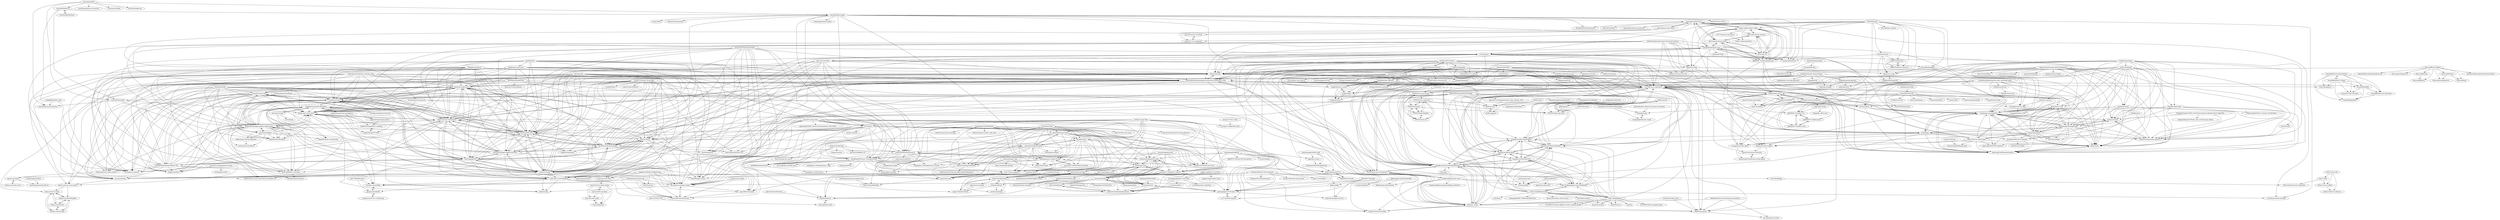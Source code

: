 digraph G {
"fafeidou/fast-cloud-nacos" -> "ltframe/menthol"
"fafeidou/fast-cloud-nacos" -> "StevenLikeWatermelon/high-precision-four-fundamental-rules"
"fafeidou/fast-cloud-nacos" -> "lusteng/vue-yanxuan"
"fafeidou/fast-cloud-nacos" -> "fsssosei/ASLPAw"
"fafeidou/fast-cloud-nacos" -> "ivanallen/autumn"
"fafeidou/fast-cloud-nacos" -> "xuyisu/fw-sping-cloud"
"fafeidou/fast-cloud-nacos" -> "sun199412/vue-experience"
"fafeidou/fast-cloud-nacos" -> "5263954/vue-lunar-fullcalendar"
"fafeidou/fast-cloud-nacos" -> "hjdev/vue-lunar-fullcalendar"
"fafeidou/fast-cloud-nacos" -> "BeaHugs/RxImagePicker"
"fafeidou/fast-cloud-nacos" -> "RootHarold/Lycoris"
"fafeidou/fast-cloud-nacos" -> "hbbaly/react-cloud-music"
"fafeidou/fast-cloud-nacos" -> "sun199412/education-project"
"fafeidou/fast-cloud-nacos" -> "hakuna-tata/vue-music-player"
"fafeidou/fast-cloud-nacos" -> "fanshanhong/note" ["e"=1]
"zguop/banner" -> "hjdev/vue-lunar-fullcalendar"
"zguop/banner" -> "RootHarold/Lycoris"
"zguop/banner" -> "xuyisu/fw-sping-cloud"
"zguop/banner" -> "yszhao91/xtorcga"
"zguop/banner" -> "hbbaly/react-cloud-music"
"zguop/banner" -> "sun199412/education-project"
"zguop/banner" -> "StevenLikeWatermelon/high-precision-four-fundamental-rules"
"zguop/banner" -> "ivanallen/autumn"
"zguop/banner" -> "a935368322/Kogel.Dapper.Extension"
"zguop/banner" -> "fanshanhong/note" ["e"=1]
"zguop/banner" -> "ltframe/menthol"
"zguop/banner" -> "NoharaHiroshi/upgradability-solidity-demo"
"zguop/banner" -> "fafeidou/fast-cloud-nacos"
"zguop/banner" -> "gtcarry888/Idle-it-resources"
"zguop/banner" -> "1292150917/vueToolOfficial"
"yeecode/ObjectLogger" -> "hbbaly/vue-blog"
"yeecode/ObjectLogger" -> "ausboyue/IntentLife" ["e"=1]
"yeecode/ObjectLogger" -> "baimingxuan/vue-admin-system"
"yeecode/ObjectLogger" -> "wangcongbirley/Java-Home" ["e"=1]
"yeecode/ObjectLogger" -> "mazouri/kvcache"
"yeecode/ObjectLogger" -> "jgsrty/jgsrty.github.docs"
"yeecode/ObjectLogger" -> "CoderFM/FMCollectionLayout"
"yeecode/ObjectLogger" -> "TANZAME/TZM.XFramework" ["e"=1]
"yeecode/ObjectLogger" -> "sun199412/education-project"
"yeecode/ObjectLogger" -> "hf-hf/mail-micro-service"
"yeecode/ObjectLogger" -> "xr2117/bean-mapping"
"yeecode/ObjectLogger" -> "lihang212010/Elasticsearch-ais"
"yeecode/ObjectLogger" -> "CrazyXiao/machine-learning" ["e"=1]
"yeecode/ObjectLogger" -> "automvc/bee" ["e"=1]
"yeecode/ObjectLogger" -> "liberumChain/Chain3Go" ["e"=1]
"5263954/vue-lunar-fullcalendar" -> "xuyisu/security-demo"
"5263954/vue-lunar-fullcalendar" -> "idmu/java_study"
"5263954/vue-lunar-fullcalendar" -> "sun199412/vue-experience"
"5263954/vue-lunar-fullcalendar" -> "YangsBryant/TeaScreenPopupWindow"
"5263954/vue-lunar-fullcalendar" -> "Coder-TanJX/googleads-ima-JXAVideoAds"
"5263954/vue-lunar-fullcalendar" -> "bhhbazinga/LockFreeQueue"
"5263954/vue-lunar-fullcalendar" -> "mengchaobbbigrui/my-vimrc"
"Coder-TanJX/JXBanner" -> "Coder-TanJX/JXPageControl"
"Coder-TanJX/JXBanner" -> "Coder-TanJX/googleads-ima-JXAVideoAds"
"Coder-TanJX/JXBanner" -> "YangsBryant/TeaScreenPopupWindow"
"Coder-TanJX/JXBanner" -> "YangsBryant/TeaPickerView"
"Coder-TanJX/JXBanner" -> "YangsBryant/BSearchEdit"
"Coder-TanJX/JXBanner" -> "YangsBryant/BGradualProgress"
"Coder-TanJX/JXBanner" -> "YangsBryant/DSelectorBryant"
"Coder-TanJX/JXBanner" -> "aoju/hibiscus.js" ["e"=1]
"Coder-TanJX/JXBanner" -> "1012598167/scrapy-wikipedia-country-company-google" ["e"=1]
"Coder-TanJX/JXBanner" -> "1012598167/flask_mongodb_game" ["e"=1]
"Coder-TanJX/JXBanner" -> "aoju/bus" ["e"=1]
"Coder-TanJX/JXBanner" -> "Amandesu/maizuo" ["e"=1]
"Coder-TanJX/JXBanner" -> "idmu/java_study"
"Coder-TanJX/JXBanner" -> "StevenLikeWatermelon/high-precision-four-fundamental-rules"
"Coder-TanJX/JXBanner" -> "sun199412/vue-experience"
"Coder-TanJX/JXPageControl" -> "Coder-TanJX/googleads-ima-JXAVideoAds"
"Coder-TanJX/JXPageControl" -> "Coder-TanJX/JXBanner"
"Coder-TanJX/JXPageControl" -> "YangsBryant/TeaScreenPopupWindow"
"Coder-TanJX/JXPageControl" -> "aoju/hibiscus.js" ["e"=1]
"Coder-TanJX/JXPageControl" -> "YangsBryant/TeaPickerView"
"Coder-TanJX/JXPageControl" -> "1012598167/scrapy-wikipedia-country-company-google" ["e"=1]
"Coder-TanJX/JXPageControl" -> "YangsBryant/BSearchEdit"
"Coder-TanJX/JXPageControl" -> "Amandesu/maizuo" ["e"=1]
"Coder-TanJX/JXPageControl" -> "aoju/lancia" ["e"=1]
"Coder-TanJX/JXPageControl" -> "YangsBryant/BGradualProgress"
"Coder-TanJX/JXPageControl" -> "YangsBryant/DSelectorBryant"
"Coder-TanJX/JXPageControl" -> "DaiQiangReal/WF_WebBasedFileBrowser" ["e"=1]
"Coder-TanJX/JXPageControl" -> "BluesYu/MarStech_Vision_Sensor" ["e"=1]
"Coder-TanJX/JXPageControl" -> "CrazyXiao/machine-learning" ["e"=1]
"Coder-TanJX/JXPageControl" -> "Alex-blip/ProxyPool" ["e"=1]
"YangsBryant/TeaScreenPopupWindow" -> "YangsBryant/BGradualProgress"
"YangsBryant/TeaScreenPopupWindow" -> "YangsBryant/DSelectorBryant"
"YangsBryant/TeaScreenPopupWindow" -> "YangsBryant/TeaPickerView"
"YangsBryant/TeaScreenPopupWindow" -> "YangsBryant/BSearchEdit"
"YangsBryant/TeaScreenPopupWindow" -> "Coder-TanJX/googleads-ima-JXAVideoAds"
"YangsBryant/TeaScreenPopupWindow" -> "sun199412/vue-experience"
"YangsBryant/TeaScreenPopupWindow" -> "idmu/java_study"
"YangsBryant/TeaScreenPopupWindow" -> "StevenLikeWatermelon/high-precision-four-fundamental-rules"
"YangsBryant/TeaScreenPopupWindow" -> "5263954/vue-lunar-fullcalendar"
"YangsBryant/TeaScreenPopupWindow" -> "ltframe/menthol"
"YangsBryant/TeaScreenPopupWindow" -> "a24z/esap" ["e"=1]
"jgsrty/netease-music-demo" -> "jgsrty/rty-vue-components"
"jgsrty/netease-music-demo" -> "jgsrty/universal-vue-admin"
"jgsrty/netease-music-demo" -> "jgsrty/jgsrty.github.docs"
"yeecode/EasyRPC" -> "yeecode/MatrixAuth"
"yeecode/EasyRPC" -> "yeecode/MyBatisCN"
"yeecode/EasyRPC" -> "yeecode/ObjectLogger"
"yeecode/EasyRPC" -> "Snailclimb/guide-rpc-framework" ["e"=1]
"yeecode/EasyRPC" -> "luxiaoxun/NettyRpc" ["e"=1]
"yeecode/EasyRPC" -> "hzy38324/simple-rpc"
"yeecode/EasyRPC" -> "yeecode/DynamicDataSource"
"CareyToboo/ovine" -> "xr2117/bean-mapping"
"CareyToboo/ovine" -> "lihang212010/Elasticsearch-ais"
"CareyToboo/ovine" -> "Yaohui-Wu/TigerToken"
"CareyToboo/ovine" -> "JackSun-Developer/OpenNAT"
"CareyToboo/ovine" -> "RansongZ/Tingyu-Notes"
"CareyToboo/ovine" -> "mazouri/kvcache"
"CareyToboo/ovine" -> "skyunBoss/fsxy"
"CareyToboo/ovine" -> "beat-the-buzzer/beat-the-buzzer.github.io"
"CareyToboo/ovine" -> "baimingxuan/vue-admin-system"
"CareyToboo/ovine" -> "Yaohui-Wu/OracleToken"
"CareyToboo/ovine" -> "hoochanlon/helpdesk-guide"
"CareyToboo/ovine" -> "leslie1015/list-tool-server" ["e"=1]
"CareyToboo/ovine" -> "mtdhllf/RingProgressView"
"CareyToboo/ovine" -> "wgycs/CSAndroid-Notes"
"CareyToboo/ovine" -> "mashang001/mashang" ["e"=1]
"beat-the-buzzer/beat-the-buzzer.github.io" -> "568655461/wiicache"
"ysk2014/webshell" -> "nwpuhq/AwesomeCppNotes"
"ysk2014/webshell" -> "hbbaly/node"
"ysk2014/webshell" -> "ruiboma/warlock"
"ysk2014/webshell" -> "yangpeixing/YPXImagePicker"
"ysk2014/webshell" -> "jiajiewang0326/Recommendation"
"ysk2014/webshell" -> "augustVino/augustVino.github.io"
"ysk2014/webshell" -> "ChenJoya/objnessdet"
"ysk2014/webshell" -> "xuzijia/blog"
"ysk2014/webshell" -> "zhuCheer/libra"
"ysk2014/webshell" -> "ibyli/chinese-novel"
"ysk2014/webshell" -> "sun199412/vue-experience"
"ysk2014/webshell" -> "hashgard/hashgard"
"ysk2014/webshell" -> "ltframe/menthol"
"ysk2014/webshell" -> "Traeric/JavaAdmin"
"ysk2014/webshell" -> "ingangi/chroutine"
"anye931123/react-visual-editor" -> "sun199412/education-project"
"anye931123/react-visual-editor" -> "RootHarold/Lycoris"
"anye931123/react-visual-editor" -> "yszhao91/xtorcga"
"anye931123/react-visual-editor" -> "xzytriangle/JavaX"
"anye931123/react-visual-editor" -> "520/EasyWords"
"anye931123/react-visual-editor" -> "saeipi/KSChart" ["e"=1]
"anye931123/react-visual-editor" -> "hjdev/vue-lunar-fullcalendar"
"anye931123/react-visual-editor" -> "tanglei302wqy/notes" ["e"=1]
"anye931123/react-visual-editor" -> "CoderWQYao/WQCharts-iOS" ["e"=1]
"anye931123/react-visual-editor" -> "a935368322/Kogel.Dapper.Extension"
"anye931123/react-visual-editor" -> "1292150917/vueToolOfficial"
"anye931123/react-visual-editor" -> "xuyisu/fw-sping-cloud"
"anye931123/react-visual-editor" -> "LoSenTrad/LSTPopView" ["e"=1]
"anye931123/react-visual-editor" -> "DavidWong9785/react-virtualized-scroll"
"anye931123/react-visual-editor" -> "CoderFM/FMCollectionLayout"
"jaggerwang/flutter-in-practice" -> "jaggerwang/jw-flutter-demo"
"jaggerwang/flutter-in-practice" -> "xumengqiang/flutter-coach-clock"
"yeecode/MyBatisCN" -> "yeecode/MyBatisDemo"
"yeecode/MyBatisCN" -> "yeecode/MatrixAuth"
"yeecode/MyBatisCN" -> "yeecode/DynamicDataSource"
"yeecode/MyBatisCN" -> "yeecode/ObjectLogger"
"yeecode/MyBatisDemo" -> "yeecode/MyBatisCN"
"xuzijia/blog" -> "nwpuhq/AwesomeCppNotes"
"xuzijia/blog" -> "ruiboma/warlock"
"xuzijia/blog" -> "augustVino/augustVino.github.io"
"xuzijia/blog" -> "yangpeixing/YPXImagePicker"
"xuzijia/blog" -> "hbbaly/node"
"xuzijia/blog" -> "YangsBryant/BGradualProgress"
"xuzijia/blog" -> "jiajiewang0326/Recommendation"
"xuzijia/blog" -> "sun199412/vue-experience"
"xuzijia/blog" -> "YangsBryant/DSelectorBryant"
"xuzijia/blog" -> "zhaoxiaofa/blog"
"muyids/leetcode" -> "flingyp/OneMusic"
"muyids/leetcode" -> "rancho00/rancho-web"
"muyids/leetcode" -> "xzytriangle/JavaX"
"muyids/leetcode" -> "hbbaly/react-cloud-music"
"muyids/leetcode" -> "NoharaHiroshi/upgradability-solidity-demo"
"muyids/leetcode" -> "CHONSPQX/modulated-deform-conv"
"muyids/leetcode" -> "520/EasyWords"
"muyids/leetcode" -> "fsssosei/ASLPAw"
"muyids/leetcode" -> "lysfee/navdog"
"muyids/leetcode" -> "19960310/learn-neural-network-by-tensorflow-2.0-"
"muyids/leetcode" -> "ryan1068/stock-spider"
"muyids/leetcode" -> "hjdev/vue-lunar-fullcalendar"
"muyids/leetcode" -> "gtcarry888/Idle-it-resources"
"muyids/leetcode" -> "RootHarold/Lycoris"
"muyids/leetcode" -> "Onedayago/react-native-wechat"
"mohanson/gameboy" -> "Gekkio/mooneye-gb" ["e"=1]
"mohanson/gameboy" -> "mvdnes/rboy" ["e"=1]
"mohanson/gameboy" -> "YangsBryant/TeaScreenPopupWindow"
"mohanson/gameboy" -> "idmu/java_study"
"mohanson/gameboy" -> "fanshanhong/note" ["e"=1]
"mohanson/gameboy" -> "ltframe/menthol"
"mohanson/gameboy" -> "Umbrella001/wx-yunyinyue"
"mohanson/gameboy" -> "michelhe/rustboyadvance-ng" ["e"=1]
"mohanson/gameboy" -> "zfq559/ring_queue"
"mohanson/gameboy" -> "5263954/vue-lunar-fullcalendar"
"mohanson/gameboy" -> "StevenLikeWatermelon/high-precision-four-fundamental-rules"
"mohanson/gameboy" -> "sun199412/vue-experience"
"mohanson/gameboy" -> "YangsBryant/DSelectorBryant"
"mohanson/gameboy" -> "xuyisu/security-demo"
"mohanson/gameboy" -> "qpalzmqaz123/tsnes"
"Ignorance-of-Dong/optimization_open_neteasy_cloud" -> "shellteo/s-json"
"Bonway/BBGestureBack" -> "Bonway/bonway.github.io"
"Bonway/BBGestureBack" -> "Bonway/BBFrame"
"Bonway/BBGestureBack" -> "Bonway/BBIDeam"
"Bonway/BBGestureBack" -> "Bonway/IDeam"
"Bonway/BBGestureBack" -> "Bonway/BWFrame"
"Bonway/BBGestureBack" -> "QuintGao/GKNavigationBarViewController" ["e"=1]
"Bonway/BBGestureBack" -> "tigerAndBull/LoadAnimatedDemo-ios" ["e"=1]
"Bonway/BBGestureBack" -> "dev-liyang/LYEmptyView" ["e"=1]
"Bonway/BBGestureBack" -> "ltframe/menthol"
"Bonway/BWFrame" -> "Bonway/IDeam"
"Bonway/BWFrame" -> "Bonway/bonway.github.io"
"develon2015/Youtube-dl-REST" -> "520/EasyWords"
"develon2015/Youtube-dl-REST" -> "1292150917/vueToolOfficial"
"develon2015/Youtube-dl-REST" -> "SpiritMark/Java-notes"
"develon2015/Youtube-dl-REST" -> "xzytriangle/JavaX"
"develon2015/Youtube-dl-REST" -> "bei-yang/vue-template-project"
"develon2015/Youtube-dl-REST" -> "houxinyu-neu/xinBlog"
"develon2015/Youtube-dl-REST" -> "Reyunn/DistributedSystems"
"develon2015/Youtube-dl-REST" -> "DavidWong9785/react-virtualized-scroll"
"develon2015/Youtube-dl-REST" -> "ryan1068/stock-spider"
"develon2015/Youtube-dl-REST" -> "ZCY01/jdtry"
"develon2015/Youtube-dl-REST" -> "RootHarold/Lycoris"
"develon2015/Youtube-dl-REST" -> "yszhao91/xtorcga"
"develon2015/Youtube-dl-REST" -> "StevenLikeWatermelon/high-precision-four-fundamental-rules"
"develon2015/Youtube-dl-REST" -> "sun199412/education-project"
"develon2015/Youtube-dl-REST" -> "c10342/player"
"apioak/apioak" -> "1292150917/vueToolOfficial"
"apioak/apioak" -> "bei-yang/vue-template-project"
"apioak/apioak" -> "fsssosei/ASLPAw"
"apioak/apioak" -> "DavidWong9785/react-virtualized-scroll"
"apioak/apioak" -> "xzytriangle/JavaX"
"apioak/apioak" -> "yszhao91/xtorcga"
"apioak/apioak" -> "hjdev/vue-lunar-fullcalendar"
"apioak/apioak" -> "SpiritMark/Java-notes"
"apioak/apioak" -> "Reyunn/DistributedSystems"
"apioak/apioak" -> "houxinyu-neu/xinBlog"
"apioak/apioak" -> "RootHarold/Lycoris"
"apioak/apioak" -> "a935368322/Kogel.Dapper.Extension"
"apioak/apioak" -> "hbbaly/react-cloud-music"
"apioak/apioak" -> "ZCY01/jdtry"
"apioak/apioak" -> "StevenLikeWatermelon/high-precision-four-fundamental-rules"
"hoochanlon/helpdesk-guide" -> "lihang212010/Elasticsearch-ais"
"hoochanlon/helpdesk-guide" -> "xr2117/bean-mapping"
"hoochanlon/helpdesk-guide" -> "aaja/architect-demo" ["e"=1]
"hoochanlon/helpdesk-guide" -> "baimingxuan/vue-admin-system"
"hoochanlon/helpdesk-guide" -> "DavidWong9785/react-virtualized-scroll"
"hoochanlon/helpdesk-guide" -> "mazouri/kvcache"
"hoochanlon/helpdesk-guide" -> "JackSun-Developer/OpenNAT"
"hoochanlon/helpdesk-guide" -> "aaja/demoCode" ["e"=1]
"hoochanlon/helpdesk-guide" -> "skyunBoss/fsxy"
"hoochanlon/helpdesk-guide" -> "CoderFM/FMCollectionLayout"
"hoochanlon/helpdesk-guide" -> "yearing1017/Global-Wheat-Detection"
"hoochanlon/helpdesk-guide" -> "RansongZ/Tingyu-Notes"
"hoochanlon/helpdesk-guide" -> "ispong/spring-oxygen" ["e"=1]
"hoochanlon/helpdesk-guide" -> "treexi/xposed-douyin" ["e"=1]
"hoochanlon/helpdesk-guide" -> "wangzhijun1124/ShopSystem_2_Server" ["e"=1]
"yatengLG/SSD-Pytorch" -> "yatengLG/Retinanet-Pytorch"
"yatengLG/SSD-Pytorch" -> "ltframe/menthol"
"yatengLG/SSD-Pytorch" -> "sun199412/vue-experience"
"yatengLG/SSD-Pytorch" -> "YangsBryant/TeaScreenPopupWindow"
"yatengLG/SSD-Pytorch" -> "StevenLikeWatermelon/high-precision-four-fundamental-rules"
"yatengLG/SSD-Pytorch" -> "idmu/java_study"
"yatengLG/SSD-Pytorch" -> "YangsBryant/DSelectorBryant"
"yatengLG/SSD-Pytorch" -> "YangsBryant/BGradualProgress"
"yatengLG/SSD-Pytorch" -> "5263954/vue-lunar-fullcalendar"
"yatengLG/SSD-Pytorch" -> "zfq559/ring_queue"
"yatengLG/SSD-Pytorch" -> "fanshanhong/note" ["e"=1]
"yatengLG/SSD-Pytorch" -> "asdf2014/algorithm"
"yatengLG/SSD-Pytorch" -> "YangsBryant/BSearchEdit"
"yatengLG/SSD-Pytorch" -> "Umbrella001/wx-yunyinyue"
"yatengLG/SSD-Pytorch" -> "YangsBryant/TeaPickerView"
"hacker-walker/Hacker-walker" -> "school-days/spring-social-qq"
"hacker-walker/Hacker-walker" -> "dj49846917/antdpro2Expricence"
"hacker-walker/Hacker-walker" -> "Z6T/nature-ui"
"hacker-walker/Hacker-walker" -> "zhaoxiaofa/xiaofa-java-learn"
"hacker-walker/Hacker-walker" -> "jgsrty/jgsrty.github.docs"
"hacker-walker/Hacker-walker" -> "JIAOBANTANG/photo-map"
"hacker-walker/Hacker-walker" -> "Liu777/dynamic-datasource"
"hacker-walker/Hacker-walker" -> "ausboyue/IntentLife" ["e"=1]
"hacker-walker/Hacker-walker" -> "hacker-walker/repository"
"winsoft666/Qt-FramelessWindow" -> "winsoft666/duilib2"
"winsoft666/Qt-FramelessWindow" -> "winsoft666/Easy-File-Download"
"winsoft666/Qt-FramelessWindow" -> "winsoft666/ppxbase"
"winsoft666/Qt-FramelessWindow" -> "winsoft666/NSIS-UI-Plugin"
"winsoft666/Qt-FramelessWindow" -> "tuyeye/Practical-functions"
"winsoft666/Qt-FramelessWindow" -> "CimZzz/happypass"
"YangsBryant/TeaPickerView" -> "YangsBryant/DSelectorBryant"
"YangsBryant/TeaPickerView" -> "YangsBryant/BSearchEdit"
"YangsBryant/TeaPickerView" -> "YangsBryant/BGradualProgress"
"YangsBryant/TeaPickerView" -> "YangsBryant/TeaScreenPopupWindow"
"YangsBryant/TeaPickerView" -> "Coder-TanJX/googleads-ima-JXAVideoAds"
"hjdev/vue-lunar-fullcalendar" -> "hbbaly/react-cloud-music"
"hjdev/vue-lunar-fullcalendar" -> "xuyisu/fw-sping-cloud"
"hjdev/vue-lunar-fullcalendar" -> "RootHarold/Lycoris"
"hjdev/vue-lunar-fullcalendar" -> "gtcarry888/Idle-it-resources"
"hjdev/vue-lunar-fullcalendar" -> "ivanallen/autumn"
"hjdev/vue-lunar-fullcalendar" -> "sun199412/education-project"
"hjdev/vue-lunar-fullcalendar" -> "yszhao91/xtorcga"
"hjdev/vue-lunar-fullcalendar" -> "StevenLikeWatermelon/high-precision-four-fundamental-rules"
"hjdev/vue-lunar-fullcalendar" -> "lusteng/vue-yanxuan"
"hjdev/vue-lunar-fullcalendar" -> "fsssosei/ASLPAw"
"hjdev/vue-lunar-fullcalendar" -> "rancho00/rancho-web"
"hjdev/vue-lunar-fullcalendar" -> "NoharaHiroshi/upgradability-solidity-demo"
"hjdev/vue-lunar-fullcalendar" -> "a935368322/Kogel.Dapper.Extension"
"hjdev/vue-lunar-fullcalendar" -> "SpiritMark/Java-notes"
"hjdev/vue-lunar-fullcalendar" -> "ltframe/menthol"
"sun199412/education-project" -> "RootHarold/Lycoris"
"sun199412/education-project" -> "hjdev/vue-lunar-fullcalendar"
"sun199412/education-project" -> "yszhao91/xtorcga"
"sun199412/education-project" -> "xuyisu/fw-sping-cloud"
"sun199412/education-project" -> "520/EasyWords"
"sun199412/education-project" -> "StevenLikeWatermelon/high-precision-four-fundamental-rules"
"sun199412/education-project" -> "fanshanhong/note" ["e"=1]
"sun199412/education-project" -> "ltframe/menthol"
"sun199412/education-project" -> "tanglei302wqy/notes" ["e"=1]
"sun199412/education-project" -> "CoderFM/FMCollectionLayout"
"sun199412/education-project" -> "DavidWong9785/react-virtualized-scroll"
"sun199412/education-project" -> "fsssosei/ASLPAw"
"sun199412/education-project" -> "hbbaly/react-cloud-music"
"sun199412/education-project" -> "CoderWQYao/WQCharts-iOS" ["e"=1]
"sun199412/education-project" -> "a935368322/Kogel.Dapper.Extension"
"FatDoge/watermark-enhancer" -> "Neko3000/Iris.iOS"
"FatDoge/watermark-enhancer" -> "zhuCheer/libra"
"FatDoge/watermark-enhancer" -> "huangguorui/Smile_Blog"
"FatDoge/watermark-enhancer" -> "wl4g/super-devops"
"FatDoge/watermark-enhancer" -> "dj49846917/workflow-vue"
"FatDoge/watermark-enhancer" -> "keguoyu/kuaishou-spider"
"FatDoge/watermark-enhancer" -> "huangguorui/Grace_Blog"
"FatDoge/watermark-enhancer" -> "leslie-choi/Qunar"
"intomylife/SpringCloud" -> "intomylife/SpringBoot"
"intomylife/SpringCloud" -> "intomylife/Docker"
"intomylife/SpringCloud" -> "intomylife/GitLearning"
"shellteo/ccap" -> "shellteo/s-json"
"shellteo/ccap" -> "shellteo/egg-gt3"
"xingkaichun/HelloworldBlockchain" -> "Reyunn/DistributedSystems"
"xingkaichun/HelloworldBlockchain" -> "bei-yang/vue-template-project"
"xingkaichun/HelloworldBlockchain" -> "houxinyu-neu/xinBlog"
"xingkaichun/HelloworldBlockchain" -> "1292150917/vueToolOfficial"
"xingkaichun/HelloworldBlockchain" -> "liu165/tomcats"
"xingkaichun/HelloworldBlockchain" -> "SpiritMark/Java-notes"
"xingkaichun/HelloworldBlockchain" -> "19960310/learn-neural-network-by-tensorflow-2.0-"
"xingkaichun/HelloworldBlockchain" -> "ryan1068/stock-spider"
"zs-neo/FastGateway" -> "luwenrong/shopcg"
"zs-neo/FastGateway" -> "Yaohui-Wu/TigerToken"
"zs-neo/FastGateway" -> "wgycs/CSAndroid-Notes"
"zs-neo/easyShiro" -> "sundyloveme/OnlineJudgerSystem"
"yishuinanfeng/UnitedPlayer" -> "shellteo/s-json"
"yishuinanfeng/UnitedPlayer" -> "ShenMian000/Herobrine"
"yishuinanfeng/UnitedPlayer" -> "ivanallen/autumn"
"yishuinanfeng/UnitedPlayer" -> "purestart/rebugger"
"yishuinanfeng/UnitedPlayer" -> "hbbaly/react-cloud-music"
"yishuinanfeng/UnitedPlayer" -> "yeecode/MatrixAuth"
"CyberFei/puzzle" -> "hbbaly/vue-cnode"
"CyberFei/puzzle" -> "188867052/Asp.Net"
"CyberFei/puzzle" -> "ausboyue/IntentLife" ["e"=1]
"CyberFei/puzzle" -> "hbbaly/vue-blog"
"CyberFei/puzzle" -> "zohar001/lottery"
"CyberFei/puzzle" -> "c10342/player"
"CyberFei/puzzle" -> "intomylife/SpringBoot"
"CyberFei/puzzle" -> "FatDoge/watermark-enhancer"
"CyberFei/puzzle" -> "ZH-Lee/Paper-Analysis"
"CyberFei/puzzle" -> "188867052/Route.Generator"
"CyberFei/puzzle" -> "Neko3000/Iris.iOS"
"CyberFei/puzzle" -> "leslie-choi/Qunar"
"CyberFei/puzzle" -> "Jorian93/jorian-framework"
"CyberFei/puzzle" -> "hacker-walker/Hacker-walker"
"CyberFei/puzzle" -> "huangguorui/Grace_Blog"
"520/EasyWords" -> "DavidWong9785/react-virtualized-scroll"
"520/EasyWords" -> "yszhao91/xtorcga"
"520/EasyWords" -> "1292150917/vueToolOfficial"
"520/EasyWords" -> "sun199412/education-project"
"520/EasyWords" -> "lihang212010/Elasticsearch-ais"
"520/EasyWords" -> "xzytriangle/JavaX"
"520/EasyWords" -> "bei-yang/vue-template-project"
"520/EasyWords" -> "RootHarold/Lycoris"
"yisier/thief-book-idea" -> "iamyours/ReaderPlugin"
"yisier/thief-book-idea" -> "luojunhui/touch-fish"
"yisier/thief-book-idea" -> "41369ly/touch-fish"
"yisier/thief-book-idea" -> "Sniper2016/MyRPC"
"yisier/thief-book-idea" -> "mine-riko/thief-java"
"yisier/thief-book-idea" -> "cteamx/Thief-Book" ["e"=1]
"yisier/thief-book-idea" -> "eLeVeNnN/shinnosuke"
"yisier/thief-book-idea" -> "cteamx/Thief" ["e"=1]
"yisier/thief-book-idea" -> "leslie-choi/Qunar"
"yisier/thief-book-idea" -> "huangguorui/Smile_Blog"
"yatengLG/Retinanet-Pytorch" -> "yatengLG/SSD-Pytorch"
"yatengLG/Retinanet-Pytorch" -> "yatengLG/dota2-autochess-KG"
"yatengLG/Retinanet-Pytorch" -> "yatengLG/pointnet2"
"yatengLG/Retinanet-Pytorch" -> "yatengLG/Focal-Loss-Pytorch"
"yatengLG/Retinanet-Pytorch" -> "yatengLG/Machine-Learning"
"Tzlibai/uni-app-video" -> "lihang212010/Elasticsearch-ais"
"Tzlibai/uni-app-video" -> "baimingxuan/vue-admin-system"
"Tzlibai/uni-app-video" -> "CoderFM/FMCollectionLayout"
"Tzlibai/uni-app-video" -> "DavidWong9785/react-virtualized-scroll"
"Tzlibai/uni-app-video" -> "IOsetting/v2rock"
"Tzlibai/uni-app-video" -> "mtdhllf/RingProgressView"
"Tzlibai/uni-app-video" -> "skyunBoss/fsxy"
"Tzlibai/uni-app-video" -> "yearing1017/Deeplabv3_Pytorch"
"Tzlibai/uni-app-video" -> "RansongZ/Tingyu-Notes"
"Tzlibai/uni-app-video" -> "aaja/architect-demo" ["e"=1]
"Tzlibai/uni-app-video" -> "ZCY01/jdtry"
"Tzlibai/uni-app-video" -> "520/EasyWords"
"Tzlibai/uni-app-video" -> "Yaohui-Wu/OracleToken"
"Tzlibai/uni-app-video" -> "yearing1017/Algorithm_Note"
"Tzlibai/uni-app-video" -> "hoochanlon/helpdesk-manual"
"chaituan/fanqie_shop" -> "mazouri/kvcache"
"chaituan/fanqie_shop" -> "xr2117/bean-mapping"
"chaituan/fanqie_shop" -> "Yaohui-Wu/OracleToken"
"chaituan/fanqie_shop" -> "Yifan122/DelayAttackDemo"
"chaituan/fanqie_shop" -> "JackSun-Developer/OpenNAT"
"zdkzdk/aaocp" -> "augustVino/augustVino.github.io"
"zdkzdk/aaocp" -> "ruiboma/warlock"
"JIAOBANTANG/photo-map" -> "dj49846917/antdpro2Expricence"
"JIAOBANTANG/photo-map" -> "zhaoxiaofa/xiaofa-java-learn"
"JIAOBANTANG/photo-map" -> "Z6T/nature-ui"
"JIAOBANTANG/photo-map" -> "school-days/spring-social-qq"
"JIAOBANTANG/photo-map" -> "hacker-walker/Hacker-walker"
"JIAOBANTANG/photo-map" -> "jgsrty/jgsrty.github.docs"
"JIAOBANTANG/photo-map" -> "sun199412/vue-experience"
"JIAOBANTANG/photo-map" -> "ltframe/menthol"
"JIAOBANTANG/photo-map" -> "karldoenitz/Tigo" ["e"=1]
"JIAOBANTANG/photo-map" -> "c10342/player"
"JIAOBANTANG/photo-map" -> "hbbaly/vue-blog"
"JIAOBANTANG/photo-map" -> "YangsBryant/TeaScreenPopupWindow"
"JIAOBANTANG/photo-map" -> "StevenLikeWatermelon/high-precision-four-fundamental-rules"
"JIAOBANTANG/photo-map" -> "nwpuhq/AwesomeCppNotes"
"JIAOBANTANG/photo-map" -> "ausboyue/IntentLife" ["e"=1]
"skyunBoss/fsxy" -> "xr2117/bean-mapping"
"skyunBoss/fsxy" -> "lihang212010/Elasticsearch-ais"
"skyunBoss/fsxy" -> "JackSun-Developer/OpenNAT"
"skyunBoss/fsxy" -> "aaja/architect-demo" ["e"=1]
"skyunBoss/fsxy" -> "baimingxuan/vue-admin-system"
"skyunBoss/fsxy" -> "mazouri/kvcache"
"skyunBoss/fsxy" -> "treexi/xposed-douyin" ["e"=1]
"skyunBoss/fsxy" -> "hoochanlon/helpdesk-guide"
"skyunBoss/fsxy" -> "Yaohui-Wu/OracleToken"
"skyunBoss/fsxy" -> "yearing1017/Global-Wheat-Detection"
"skyunBoss/fsxy" -> "higker/go-session"
"yudiandemingzi/spring-boot-distributed-redisson" -> "ltframe/menthol"
"yudiandemingzi/spring-boot-distributed-redisson" -> "sun199412/vue-experience"
"yudiandemingzi/spring-boot-distributed-redisson" -> "Neko3000/Iris.iOS"
"yudiandemingzi/spring-boot-distributed-redisson" -> "StevenLikeWatermelon/high-precision-four-fundamental-rules"
"yudiandemingzi/spring-boot-distributed-redisson" -> "ivanallen/autumn"
"yudiandemingzi/spring-boot-distributed-redisson" -> "hbbaly/react-cloud-music"
"yudiandemingzi/spring-boot-distributed-redisson" -> "stepfencurryxiao/Cross-Fire" ["e"=1]
"yudiandemingzi/spring-boot-distributed-redisson" -> "Sniper2016/MyRPC"
"yudiandemingzi/spring-boot-distributed-redisson" -> "lusteng/vue-yanxuan"
"yudiandemingzi/spring-boot-distributed-redisson" -> "hbbaly/vue-blog"
"yudiandemingzi/spring-boot-distributed-redisson" -> "nwpuhq/AwesomeCppNotes"
"yudiandemingzi/spring-boot-distributed-redisson" -> "JIAOBANTANG/photo-map"
"yudiandemingzi/spring-boot-distributed-redisson" -> "keguoyu/kuaishou-spider"
"yudiandemingzi/spring-boot-distributed-redisson" -> "NoharaHiroshi/upgradability-solidity-demo"
"yudiandemingzi/spring-boot-distributed-redisson" -> "hjdev/vue-lunar-fullcalendar"
"AldonahZero/spring-Boot-Vue-Bank" -> "gtcarry888/Idle-it-resources"
"AldonahZero/spring-Boot-Vue-Bank" -> "pengzishang/EasyStepIndicator" ["e"=1]
"AldonahZero/spring-Boot-Vue-Bank" -> "YangsBryant/TeaScreenPopupWindow"
"AldonahZero/spring-Boot-Vue-Bank" -> "shellteo/s-json"
"AldonahZero/spring-Boot-Vue-Bank" -> "ivanallen/autumn"
"AldonahZero/spring-Boot-Vue-Bank" -> "hjdev/vue-lunar-fullcalendar"
"AldonahZero/spring-Boot-Vue-Bank" -> "Coder-TanJX/googleads-ima-JXAVideoAds"
"AldonahZero/spring-Boot-Vue-Bank" -> "Djangoogle/AndroidModule"
"AldonahZero/spring-Boot-Vue-Bank" -> "Ignorance-of-Dong/optimization_open_neteasy_cloud"
"AldonahZero/spring-Boot-Vue-Bank" -> "hbbaly/react-cloud-music"
"malonecoder/Awesome-Kotlin-WanAndroid" -> "nwpuhq/AwesomeCppNotes"
"malonecoder/Awesome-Kotlin-WanAndroid" -> "hbbaly/node"
"malonecoder/Awesome-Kotlin-WanAndroid" -> "jiajiewang0326/Recommendation"
"malonecoder/Awesome-Kotlin-WanAndroid" -> "zhuCheer/libra"
"malonecoder/Awesome-Kotlin-WanAndroid" -> "SharryChoo/SAlbum" ["e"=1]
"malonecoder/Awesome-Kotlin-WanAndroid" -> "yangpeixing/YPXImagePicker"
"malonecoder/Awesome-Kotlin-WanAndroid" -> "ruiboma/warlock"
"malonecoder/Awesome-Kotlin-WanAndroid" -> "wave-club/wave_club_shop" ["e"=1]
"malonecoder/Awesome-Kotlin-WanAndroid" -> "augustVino/augustVino.github.io"
"malonecoder/Awesome-Kotlin-WanAndroid" -> "guobao90/XMDebug" ["e"=1]
"malonecoder/Awesome-Kotlin-WanAndroid" -> "ltframe/menthol"
"malonecoder/Awesome-Kotlin-WanAndroid" -> "sun199412/vue-experience"
"malonecoder/Awesome-Kotlin-WanAndroid" -> "tangziwen/Cube-Engine" ["e"=1]
"malonecoder/Awesome-Kotlin-WanAndroid" -> "hashgard/hashgard"
"malonecoder/Awesome-Kotlin-WanAndroid" -> "ingangi/chroutine"
"a935368322/Kogel.Dapper.Extension" -> "RootHarold/Lycoris"
"a935368322/Kogel.Dapper.Extension" -> "hbbaly/react-cloud-music"
"a935368322/Kogel.Dapper.Extension" -> "yszhao91/xtorcga"
"a935368322/Kogel.Dapper.Extension" -> "ivanallen/autumn"
"a935368322/Kogel.Dapper.Extension" -> "hjdev/vue-lunar-fullcalendar"
"a935368322/Kogel.Dapper.Extension" -> "NoharaHiroshi/upgradability-solidity-demo"
"a935368322/Kogel.Dapper.Extension" -> "xuyisu/fw-sping-cloud"
"a935368322/Kogel.Dapper.Extension" -> "520/EasyWords"
"a935368322/Kogel.Dapper.Extension" -> "sun199412/education-project"
"a935368322/Kogel.Dapper.Extension" -> "fsssosei/ASLPAw"
"a935368322/Kogel.Dapper.Extension" -> "1292150917/vueToolOfficial"
"a935368322/Kogel.Dapper.Extension" -> "xzytriangle/JavaX"
"a935368322/Kogel.Dapper.Extension" -> "ltframe/menthol"
"a935368322/Kogel.Dapper.Extension" -> "tanglei302wqy/tlmall-springboot"
"a935368322/Kogel.Dapper.Extension" -> "bei-yang/vue-template-project"
"anlingyi/xechat-idea" -> "yisier/thief-book-idea"
"ChrisLee63/person_search" -> "bei-yang/vue-template-project"
"CoderFM/FMCollectionLayout" -> "mtdhllf/RingProgressView"
"CoderFM/FMCollectionLayout" -> "DavidWong9785/react-virtualized-scroll"
"CoderFM/FMCollectionLayout" -> "wangzhijun1124/ShopSystem_2_Server" ["e"=1]
"CoderFM/FMCollectionLayout" -> "hoochanlon/helpdesk-manual"
"CoderFM/FMCollectionLayout" -> "baimingxuan/vue-admin-system"
"CoderFM/FMCollectionLayout" -> "aaaxiu/aaaxiu.github.io" ["e"=1]
"CoderFM/FMCollectionLayout" -> "mashang001/mashang" ["e"=1]
"CoderFM/FMCollectionLayout" -> "JackSun-Developer/OpenNAT"
"RootHarold/Lycoris" -> "sun199412/education-project"
"RootHarold/Lycoris" -> "yszhao91/xtorcga"
"RootHarold/Lycoris" -> "hjdev/vue-lunar-fullcalendar"
"RootHarold/Lycoris" -> "xuyisu/fw-sping-cloud"
"RootHarold/Lycoris" -> "ivanallen/autumn"
"RootHarold/Lycoris" -> "a935368322/Kogel.Dapper.Extension"
"RootHarold/Lycoris" -> "hbbaly/react-cloud-music"
"RootHarold/Lycoris" -> "tanglei302wqy/notes" ["e"=1]
"RootHarold/Lycoris" -> "NoharaHiroshi/upgradability-solidity-demo"
"RootHarold/Lycoris" -> "rancho00/rancho-web"
"RootHarold/Lycoris" -> "1292150917/vueToolOfficial"
"RootHarold/Lycoris" -> "520/EasyWords"
"RootHarold/Lycoris" -> "ltframe/menthol"
"RootHarold/Lycoris" -> "fsssosei/ASLPAw"
"RootHarold/Lycoris" -> "tanglei302wqy/tlmall-springboot"
"ZCY01/jdtry" -> "DavidWong9785/react-virtualized-scroll"
"ZCY01/jdtry" -> "CoderFM/FMCollectionLayout"
"ZCY01/jdtry" -> "CoderWQYao/WQCharts-iOS" ["e"=1]
"ZCY01/jdtry" -> "hoochanlon/helpdesk-manual"
"ZCY01/jdtry" -> "520/EasyWords"
"ZCY01/jdtry" -> "bei-yang/vue-template-project"
"ZCY01/jdtry" -> "sun199412/education-project"
"ZCY01/jdtry" -> "RootHarold/Lycoris"
"ZCY01/jdtry" -> "g1n0st/AyaGui"
"ZCY01/jdtry" -> "greenpipig/get-GoCN-news"
"ZCY01/jdtry" -> "yszhao91/xtorcga"
"ZCY01/jdtry" -> "IOsetting/v2rock"
"ZCY01/jdtry" -> "yearing1017/Deeplabv3_Pytorch"
"ZCY01/jdtry" -> "mtdhllf/RingProgressView"
"ZCY01/jdtry" -> "Symbo1/wsltools" ["e"=1]
"buhuaqi/baidu-index" -> "YiqiDh/DllInjector"
"g1n0st/AyaGui" -> "YiqiDh/DllInjector"
"g1n0st/AyaGui" -> "greenpipig/get-GoCN-news"
"g1n0st/AyaGui" -> "hoochanlon/helpdesk-manual"
"g1n0st/AyaGui" -> "sundyloveme/OnlineJudgerSystem"
"g1n0st/AyaGui" -> "sun-jiao/Osmunda"
"greenpipig/get-GoCN-news" -> "1127140426/tensquare"
"greenpipig/get-GoCN-news" -> "YiqiDh/DllInjector"
"greenpipig/get-GoCN-news" -> "g1n0st/AyaGui"
"greenpipig/get-GoCN-news" -> "kaituozhesh/deploy-environ"
"hoochanlon/helpdesk-manual" -> "g1n0st/AyaGui"
"hoochanlon/helpdesk-manual" -> "sundyloveme/OnlineJudgerSystem"
"hoochanlon/helpdesk-manual" -> "yearing1017/Deeplabv3_Pytorch"
"hoochanlon/helpdesk-manual" -> "CoderFM/FMCollectionLayout"
"hoochanlon/helpdesk-manual" -> "IOsetting/v2rock"
"hoochanlon/helpdesk-manual" -> "sun-jiao/Osmunda"
"hoochanlon/helpdesk-manual" -> "greenpipig/get-GoCN-news"
"hoochanlon/helpdesk-manual" -> "pbw123/myblog-api"
"mtdhllf/RingProgressView" -> "wangzhijun1124/MyTomcat" ["e"=1]
"purestart/vue-fabric" -> "ltframe/menthol"
"purestart/vue-fabric" -> "c10342/player"
"purestart/vue-fabric" -> "RootHarold/Lycoris"
"purestart/vue-fabric" -> "sun199412/vue-experience"
"purestart/vue-fabric" -> "stepfencurryxiao/Cross-Fire" ["e"=1]
"purestart/vue-fabric" -> "sun199412/education-project"
"purestart/vue-fabric" -> "yszhao91/xtorcga"
"purestart/vue-fabric" -> "StevenLikeWatermelon/high-precision-four-fundamental-rules"
"purestart/vue-fabric" -> "a935368322/Kogel.Dapper.Extension"
"purestart/vue-fabric" -> "1292150917/vueToolOfficial"
"purestart/vue-fabric" -> "520/EasyWords"
"purestart/vue-fabric" -> "DavidWong9785/react-virtualized-scroll"
"purestart/vue-fabric" -> "hbbaly/vue-blog"
"purestart/vue-fabric" -> "bei-yang/vue-template-project"
"purestart/vue-fabric" -> "CoderFM/FMCollectionLayout"
"xuyisu/fw-spring-cloud" -> "CoderWQYao/WQCharts-iOS" ["e"=1]
"xuyisu/fw-spring-cloud" -> "greenpipig/get-GoCN-news"
"xuyisu/fw-spring-cloud" -> "CoderFM/FMCollectionLayout"
"xuyisu/fw-spring-cloud" -> "bei-yang/vue-template-project"
"xuyisu/fw-spring-cloud" -> "ZCY01/jdtry"
"xuyisu/fw-spring-cloud" -> "g1n0st/AyaGui"
"xuyisu/fw-spring-cloud" -> "RootHarold/Lycoris"
"xuyisu/fw-spring-cloud" -> "1127140426/tensquare"
"xuyisu/fw-spring-cloud" -> "DavidWong9785/react-virtualized-scroll"
"xuyisu/fw-spring-cloud" -> "jiajiewang0326/KG_Based_Recommendation_with_GNNs" ["e"=1]
"xuyisu/fw-spring-cloud" -> "mtdhllf/RingProgressView"
"xuyisu/fw-spring-cloud" -> "YiqiDh/DllInjector"
"xuyisu/fw-spring-cloud" -> "hoochanlon/helpdesk-manual"
"xuyisu/fw-spring-cloud" -> "sun199412/education-project"
"xuyisu/fw-spring-cloud" -> "yszhao91/xtorcga"
"yszhao91/xtorcga" -> "RootHarold/Lycoris"
"yszhao91/xtorcga" -> "sun199412/education-project"
"yszhao91/xtorcga" -> "hjdev/vue-lunar-fullcalendar"
"yszhao91/xtorcga" -> "hbbaly/react-cloud-music"
"yszhao91/xtorcga" -> "xuyisu/fw-sping-cloud"
"yszhao91/xtorcga" -> "520/EasyWords"
"yszhao91/xtorcga" -> "ivanallen/autumn"
"yszhao91/xtorcga" -> "a935368322/Kogel.Dapper.Extension"
"yszhao91/xtorcga" -> "ltframe/menthol"
"yszhao91/xtorcga" -> "xzytriangle/JavaX"
"yszhao91/xtorcga" -> "NoharaHiroshi/upgradability-solidity-demo"
"yszhao91/xtorcga" -> "fsssosei/ASLPAw"
"yszhao91/xtorcga" -> "StevenLikeWatermelon/high-precision-four-fundamental-rules"
"yszhao91/xtorcga" -> "bei-yang/vue-template-project"
"yszhao91/xtorcga" -> "1292150917/vueToolOfficial"
"ZeroWdd/seckill_parent" -> "zfq559/ring_queue"
"ZeroWdd/seckill_parent" -> "idmu/java_study"
"tanglei302wqy/tlmall-springboot-ii" -> "tanglei302wqy/tlmall-springboot"
"tanglei302wqy/tlmall-springboot-ii" -> "tanglei302wqy/CS-Notes"
"tanglei302wqy/tlmall-springboot-ii" -> "tanglei302wqy/python3-cookbook"
"tanglei302wqy/tlmall-springboot-ii" -> "tanglei302wqy/design-pattern"
"BeaHugs/RxImagePicker" -> "hakuna-tata/vue-music-player"
"BeaHugs/RxImagePicker" -> "fsssosei/ASLPAw"
"BeaHugs/RxImagePicker" -> "5263954/vue-lunar-fullcalendar"
"BeaHugs/RxImagePicker" -> "CimZzz/happypass"
"BeaHugs/RxImagePicker" -> "xuyisu/security-demo"
"BeaHugs/RxImagePicker" -> "hakuna-tata/vue-study"
"BeaHugs/RxImagePicker" -> "sun199412/vue-experience"
"BeaHugs/RxImagePicker" -> "lusteng/vue-yanxuan"
"BeaHugs/RxImagePicker" -> "shenyao2333/myrabbitmq" ["e"=1]
"BeaHugs/RxImagePicker" -> "winsoft666/duilib2"
"BeaHugs/RxImagePicker" -> "xuyisu/fw-sping-cloud"
"bei-yang/vue-template-project" -> "Reyunn/DistributedSystems"
"bei-yang/vue-template-project" -> "lysfee/navdog"
"bei-yang/vue-template-project" -> "ryan1068/stock-spider"
"IOsetting/v2rock" -> "Yaohui-Wu/OracleToken"
"IOsetting/v2rock" -> "sundyloveme/OnlineJudgerSystem"
"IOsetting/v2rock" -> "XiaoZhangClassmate/SpringBoot-Demo"
"IOsetting/v2rock" -> "hoochanlon/helpdesk-manual"
"IOsetting/v2rock" -> "g1n0st/AyaGui"
"IOsetting/v2rock" -> "sun-jiao/Osmunda"
"IOsetting/v2rock" -> "yearing1017/Deeplabv3_Pytorch"
"IOsetting/v2rock" -> "pbw123/springboot_learn"
"zohar001/runscore" -> "huangguorui/Grace_Blog"
"zohar001/runscore" -> "xungegeblue/jfun-cloud"
"blleng/hexo-theme-lx" -> "flingyp/OneMusic"
"blleng/hexo-theme-lx" -> "520/EasyWords"
"blleng/hexo-theme-lx" -> "lysfee/navdog"
"blleng/hexo-theme-lx" -> "1292150917/vueToolOfficial"
"blleng/hexo-theme-lx" -> "RootHarold/Lycoris"
"blleng/hexo-theme-lx" -> "NoharaHiroshi/upgradability-solidity-demo"
"blleng/hexo-theme-lx" -> "houxinyu-neu/xinBlog"
"blleng/hexo-theme-lx" -> "xzytriangle/JavaX"
"blleng/hexo-theme-lx" -> "bei-yang/vue-template-project"
"blleng/hexo-theme-lx" -> "yszhao91/xtorcga"
"blleng/hexo-theme-lx" -> "a935368322/Kogel.Dapper.Extension"
"blleng/hexo-theme-lx" -> "CHONSPQX/modulated-deform-conv"
"blleng/hexo-theme-lx" -> "hjdev/vue-lunar-fullcalendar"
"blleng/hexo-theme-lx" -> "ltframe/menthol"
"blleng/hexo-theme-lx" -> "19960310/learn-neural-network-by-tensorflow-2.0-"
"jgsrty/jgsrty.github.docs" -> "jgsrty/netease-music-demo"
"jgsrty/jgsrty.github.docs" -> "Z6T/nature-ui"
"jgsrty/jgsrty.github.docs" -> "school-days/spring-social-qq"
"jgsrty/jgsrty.github.docs" -> "dj49846917/antdpro2Expricence"
"jgsrty/jgsrty.github.docs" -> "jgsrty/rty-vue-components"
"jgsrty/jgsrty.github.docs" -> "JaderH/PcmToWav" ["e"=1]
"jgsrty/jgsrty.github.docs" -> "TANZAME/TZM.XFramework" ["e"=1]
"jgsrty/jgsrty.github.docs" -> "hacker-walker/Hacker-walker"
"jgsrty/jgsrty.github.docs" -> "CrazyXiao/machine-learning" ["e"=1]
"jgsrty/jgsrty.github.docs" -> "zhaoxiaofa/xiaofa-java-learn"
"jgsrty/jgsrty.github.docs" -> "JamesZBL/authmore-framework" ["e"=1]
"jgsrty/rty-vue-components" -> "jgsrty/universal-vue-admin"
"jgsrty/universal-vue-admin" -> "jgsrty/rty-vue-components"
"magicbaby810/HotfixFlutter" -> "baimingxuan/vue-admin-system"
"magicbaby810/HotfixFlutter" -> "xr2117/bean-mapping"
"magicbaby810/HotfixFlutter" -> "lihang212010/Elasticsearch-ais"
"magicbaby810/HotfixFlutter" -> "JackSun-Developer/OpenNAT"
"magicbaby810/HotfixFlutter" -> "aaja/architect-demo" ["e"=1]
"magicbaby810/HotfixFlutter" -> "RansongZ/Tingyu-Notes"
"magicbaby810/HotfixFlutter" -> "skyunBoss/fsxy"
"magicbaby810/HotfixFlutter" -> "Yifan122/SimpleHadoop"
"magicbaby810/HotfixFlutter" -> "CoderFM/FMCollectionLayout"
"magicbaby810/HotfixFlutter" -> "hoochanlon/helpdesk-guide"
"magicbaby810/HotfixFlutter" -> "mazouri/kvcache"
"magicbaby810/HotfixFlutter" -> "Waytoon/chimera_flutter_code_push" ["e"=1]
"magicbaby810/HotfixFlutter" -> "aaja/demoCode" ["e"=1]
"magicbaby810/HotfixFlutter" -> "coderbruis/JavaSourceLearning" ["e"=1]
"magicbaby810/HotfixFlutter" -> "xplqycode/miaoshaV2.0"
"Coder-TanJX/googleads-ima-JXAVideoAds" -> "Coder-TanJX/JXPageControl"
"Coder-TanJX/googleads-ima-JXAVideoAds" -> "YangsBryant/TeaScreenPopupWindow"
"Coder-TanJX/googleads-ima-JXAVideoAds" -> "YangsBryant/TeaPickerView"
"FFFXUE/fx-music" -> "FFFXUE/typescript-axios"
"FFFXUE/react-admin-tpl" -> "FFFXUE/wx-juejin"
"FFFXUE/react-admin-tpl" -> "FFFXUE/react-ssr"
"FFFXUE/react-admin-tpl" -> "FFFXUE/betterRegExp"
"FFFXUE/react-admin-tpl" -> "FFFXUE/typescript-axios"
"FFFXUE/wx-juejin" -> "FFFXUE/react-admin-tpl"
"FFFXUE/wx-juejin" -> "FFFXUE/react-ssr"
"FFFXUE/wx-juejin" -> "FFFXUE/betterRegExp"
"FFFXUE/wx-juejin" -> "FFFXUE/typescript-axios"
"FFFXUE/wx-juejin" -> "FFFXUE/vue-music-player"
"RobertIndie/moss" -> "zhaoxiaofa/blog"
"RobertIndie/moss" -> "hpjsg/NetworkLib-RPC"
"StevenLikeWatermelon/high-precision-four-fundamental-rules" -> "sun199412/vue-experience"
"StevenLikeWatermelon/high-precision-four-fundamental-rules" -> "YangsBryant/TeaScreenPopupWindow"
"StevenLikeWatermelon/high-precision-four-fundamental-rules" -> "YangsBryant/BGradualProgress"
"StevenLikeWatermelon/high-precision-four-fundamental-rules" -> "ltframe/menthol"
"StevenLikeWatermelon/high-precision-four-fundamental-rules" -> "YangsBryant/DSelectorBryant"
"StevenLikeWatermelon/high-precision-four-fundamental-rules" -> "hbbaly/react-cloud-music"
"StevenLikeWatermelon/high-precision-four-fundamental-rules" -> "lusteng/vue-yanxuan"
"StevenLikeWatermelon/high-precision-four-fundamental-rules" -> "YangsBryant/BSearchEdit"
"StevenLikeWatermelon/high-precision-four-fundamental-rules" -> "idmu/java_study"
"StevenLikeWatermelon/high-precision-four-fundamental-rules" -> "hjdev/vue-lunar-fullcalendar"
"StevenLikeWatermelon/high-precision-four-fundamental-rules" -> "fanshanhong/note" ["e"=1]
"StevenLikeWatermelon/high-precision-four-fundamental-rules" -> "YangsBryant/TeaPickerView"
"StevenLikeWatermelon/high-precision-four-fundamental-rules" -> "SpiritMark/Java-notes"
"StevenLikeWatermelon/high-precision-four-fundamental-rules" -> "sun199412/education-project"
"StevenLikeWatermelon/high-precision-four-fundamental-rules" -> "xuyisu/fw-sping-cloud"
"YangsBryant/BGradualProgress" -> "YangsBryant/DSelectorBryant"
"YangsBryant/BGradualProgress" -> "YangsBryant/BSearchEdit"
"YangsBryant/BGradualProgress" -> "YangsBryant/TeaPickerView"
"YangsBryant/BGradualProgress" -> "YangsBryant/TeaScreenPopupWindow"
"YangsBryant/BGradualProgress" -> "Coder-TanJX/googleads-ima-JXAVideoAds"
"YangsBryant/BGradualProgress" -> "sun199412/vue-experience"
"YangsBryant/BSearchEdit" -> "YangsBryant/DSelectorBryant"
"YangsBryant/BSearchEdit" -> "YangsBryant/BGradualProgress"
"YangsBryant/BSearchEdit" -> "YangsBryant/TeaPickerView"
"YangsBryant/BSearchEdit" -> "YangsBryant/TeaScreenPopupWindow"
"YangsBryant/BSearchEdit" -> "Coder-TanJX/googleads-ima-JXAVideoAds"
"YangsBryant/BSearchEdit" -> "sun199412/vue-experience"
"YangsBryant/DSelectorBryant" -> "YangsBryant/BGradualProgress"
"YangsBryant/DSelectorBryant" -> "YangsBryant/BSearchEdit"
"YangsBryant/DSelectorBryant" -> "YangsBryant/TeaPickerView"
"YangsBryant/DSelectorBryant" -> "YangsBryant/TeaScreenPopupWindow"
"YangsBryant/DSelectorBryant" -> "sun199412/vue-experience"
"YangsBryant/DSelectorBryant" -> "Coder-TanJX/googleads-ima-JXAVideoAds"
"c10342/player" -> "ltframe/menthol"
"c10342/player" -> "sun199412/vue-experience"
"c10342/player" -> "hbbaly/vue-blog"
"c10342/player" -> "nwpuhq/AwesomeCppNotes"
"c10342/player" -> "yszhao91/xtorcga"
"c10342/player" -> "ausboyue/IntentLife" ["e"=1]
"c10342/player" -> "JIAOBANTANG/photo-map"
"c10342/player" -> "xuzijia/blog"
"c10342/player" -> "sun199412/education-project"
"c10342/player" -> "1292150917/vueToolOfficial"
"c10342/player" -> "StevenLikeWatermelon/high-precision-four-fundamental-rules"
"c10342/player" -> "YangsBryant/TeaScreenPopupWindow"
"c10342/player" -> "RootHarold/Lycoris"
"c10342/player" -> "hbbaly/node"
"c10342/player" -> "purestart/vue-fabric"
"imtaotao/mp-store" -> "zhaoxiaofa/blog"
"ltframe/menthol" -> "sun199412/vue-experience"
"ltframe/menthol" -> "nwpuhq/AwesomeCppNotes"
"ltframe/menthol" -> "StevenLikeWatermelon/high-precision-four-fundamental-rules"
"ltframe/menthol" -> "jiajiewang0326/Recommendation"
"ltframe/menthol" -> "YangsBryant/TeaScreenPopupWindow"
"ltframe/menthol" -> "lusteng/vue-yanxuan"
"ltframe/menthol" -> "hbbaly/node"
"lyl88/runpoints" -> "lyl88/spinach"
"lyl88/runpoints" -> "FFFXUE/typescript-axios"
"lyl88/spinach" -> "lyl88/runpoints"
"lyl88/spinach" -> "FFFXUE/typescript-axios"
"nwpuhq/AwesomeCppNotes" -> "jiajiewang0326/Recommendation"
"nwpuhq/AwesomeCppNotes" -> "ruiboma/warlock"
"nwpuhq/AwesomeCppNotes" -> "hbbaly/node"
"nwpuhq/AwesomeCppNotes" -> "xuzijia/blog"
"nwpuhq/AwesomeCppNotes" -> "yangpeixing/YPXImagePicker"
"nwpuhq/AwesomeCppNotes" -> "augustVino/augustVino.github.io"
"nwpuhq/AwesomeCppNotes" -> "sun199412/vue-experience"
"nwpuhq/AwesomeCppNotes" -> "jiajiewang0326/CVR-Prediction"
"sun199412/vue-experience" -> "ltframe/menthol"
"sun199412/vue-experience" -> "nwpuhq/AwesomeCppNotes"
"sun199412/vue-experience" -> "YangsBryant/DSelectorBryant"
"sun199412/vue-experience" -> "YangsBryant/TeaScreenPopupWindow"
"sun199412/vue-experience" -> "YangsBryant/BGradualProgress"
"sun199412/vue-experience" -> "idmu/java_study"
"sun199412/vue-experience" -> "StevenLikeWatermelon/high-precision-four-fundamental-rules"
"sun199412/vue-experience" -> "jiajiewang0326/Recommendation"
"sun199412/vue-experience" -> "5263954/vue-lunar-fullcalendar"
"sun199412/vue-experience" -> "YangsBryant/BSearchEdit"
"sun199412/vue-experience" -> "hashgard/hashgard"
"sun199412/vue-experience" -> "Neko3000/Iris.iOS"
"sun199412/vue-experience" -> "xuzijia/blog"
"sun199412/vue-experience" -> "FFFXUE/vue-music-player"
"sun199412/vue-experience" -> "hbbaly/node"
"yatengLG/Focal-Loss-Pytorch" -> "yatengLG/Retinanet-Pytorch"
"yatengLG/Focal-Loss-Pytorch" -> "clcarwin/focal_loss_pytorch" ["e"=1]
"yatengLG/Focal-Loss-Pytorch" -> "yatengLG/dota2-autochess-KG"
"yatengLG/Focal-Loss-Pytorch" -> "yatengLG/pointnet2"
"yatengLG/Focal-Loss-Pytorch" -> "yatengLG/Machine-Learning"
"yatengLG/Focal-Loss-Pytorch" -> "yatengLG/SSD-Pytorch"
"yatengLG/Focal-Loss-Pytorch" -> "CoinCheung/pytorch-loss" ["e"=1]
"yatengLG/Focal-Loss-Pytorch" -> "yatengLG/darknet19-pytorch"
"yatengLG/Focal-Loss-Pytorch" -> "zhjing1019/moreTreeTable"
"yatengLG/Focal-Loss-Pytorch" -> "tanghuibo/code-collection"
"yatengLG/Focal-Loss-Pytorch" -> "tanghuibo/class-scanner"
"yatengLG/Focal-Loss-Pytorch" -> "zhaoxiaofa/blog"
"yatengLG/Focal-Loss-Pytorch" -> "idmu/java_study"
"shulidata/easyalipay" -> "ruiboma/warlock"
"shulidata/easyalipay" -> "nwpuhq/AwesomeCppNotes"
"shulidata/easyalipay" -> "augustVino/augustVino.github.io"
"shulidata/easyalipay" -> "hbbaly/node"
"shulidata/easyalipay" -> "xuzijia/blog"
"shulidata/easyalipay" -> "yangpeixing/YPXImagePicker"
"shulidata/easyalipay" -> "ingangi/chroutine"
"shulidata/easyalipay" -> "ChenJoya/objnessdet"
"shulidata/easyalipay" -> "gaozhanfire/BDC2019-rank24th"
"shulidata/easyalipay" -> "jiajiewang0326/Recommendation"
"shulidata/easyalipay" -> "ysk2014/webshell"
"shulidata/easyalipay" -> "hashgard/hashgard"
"shulidata/easyalipay" -> "sun199412/vue-experience"
"shulidata/easyalipay" -> "JunsW/FastJN"
"shulidata/easyalipay" -> "ibyli/chinese-novel"
"DavidWong9785/react-virtualized-scroll" -> "wangzhijun1124/MyTomcat" ["e"=1]
"DavidWong9785/react-virtualized-scroll" -> "wangzhijun1124/ShopSystem_2_App" ["e"=1]
"DavidWong9785/react-virtualized-scroll" -> "aaja/architect-demo" ["e"=1]
"DavidWong9785/react-virtualized-scroll" -> "wangzhijun1124/ShopSystem_2_Server" ["e"=1]
"DavidWong9785/react-virtualized-scroll" -> "mtdhllf/RingProgressView"
"DavidWong9785/react-virtualized-scroll" -> "aaja/demoCode" ["e"=1]
"DavidWong9785/react-virtualized-scroll" -> "mashang001/mashang" ["e"=1]
"DavidWong9785/react-virtualized-scroll" -> "ispong/spring-oxygen" ["e"=1]
"DavidWong9785/react-virtualized-scroll" -> "kingmajun/abel-im" ["e"=1]
"DavidWong9785/react-virtualized-scroll" -> "Mr-yun/django_autocode_tools" ["e"=1]
"JackSun-Developer/OpenNAT" -> "mashang001/mashang" ["e"=1]
"JackSun-Developer/OpenNAT" -> "jkooy/Learned-Turbo-type-Affine-Rank-Minimization" ["e"=1]
"mengchaobbbigrui/my-vimrc" -> "idmu/java_study"
"mengchaobbbigrui/my-vimrc" -> "zhaoxiaofa/blog"
"mengchaobbbigrui/my-vimrc" -> "zhjing1019/moreTreeTable"
"mengchaobbbigrui/my-vimrc" -> "Coder-TanJX/googleads-ima-JXAVideoAds"
"mengchaobbbigrui/my-vimrc" -> "5263954/vue-lunar-fullcalendar"
"mengchaobbbigrui/my-vimrc" -> "mengchaobbbigrui/mengchaobbbigrui.github.io" ["e"=1]
"mengchaobbbigrui/my-vimrc" -> "YangsBryant/TeaScreenPopupWindow"
"CHONSPQX/modulated-deform-conv" -> "flingyp/OneMusic"
"CHONSPQX/modulated-deform-conv" -> "hbbaly/react-cloud-music"
"CHONSPQX/modulated-deform-conv" -> "NoharaHiroshi/upgradability-solidity-demo"
"CHONSPQX/modulated-deform-conv" -> "rancho00/rancho-web"
"CHONSPQX/modulated-deform-conv" -> "hjdev/vue-lunar-fullcalendar"
"CHONSPQX/modulated-deform-conv" -> "xzytriangle/JavaX"
"CHONSPQX/modulated-deform-conv" -> "xuyisu/fw-sping-cloud"
"CHONSPQX/modulated-deform-conv" -> "ivanallen/autumn"
"CHONSPQX/modulated-deform-conv" -> "yszhao91/xtorcga"
"CHONSPQX/modulated-deform-conv" -> "RootHarold/Lycoris"
"CHONSPQX/modulated-deform-conv" -> "gtcarry888/Idle-it-resources"
"CHONSPQX/modulated-deform-conv" -> "Onedayago/react-native-wechat"
"CHONSPQX/modulated-deform-conv" -> "ltframe/menthol"
"CHONSPQX/modulated-deform-conv" -> "lusteng/vue-yanxuan"
"CHONSPQX/modulated-deform-conv" -> "fsssosei/ASLPAw"
"flingyp/OneMusic" -> "hbbaly/react-cloud-music"
"rancho00/rancho-web" -> "hbbaly/react-cloud-music"
"rancho00/rancho-web" -> "flingyp/OneMusic"
"rancho00/rancho-web" -> "hakuna-tata/notes"
"rancho00/rancho-web" -> "hjdev/vue-lunar-fullcalendar"
"rancho00/rancho-web" -> "Onedayago/react-native-wechat"
"rancho00/rancho-web" -> "NoharaHiroshi/upgradability-solidity-demo"
"rancho00/rancho-web" -> "RootHarold/Lycoris"
"rancho00/rancho-web" -> "xuyisu/fw-sping-cloud"
"rancho00/rancho-web" -> "CHONSPQX/modulated-deform-conv"
"rancho00/rancho-web" -> "lusteng/vue-yanxuan"
"rancho00/rancho-web" -> "xzytriangle/JavaX"
"rancho00/rancho-web" -> "ivanallen/autumn"
"xuyisu/fw-shardingsphere-learning" -> "lusteng/daily-notes"
"xuyisu/fw-shardingsphere-learning" -> "flingyp/OneMusic"
"xzytriangle/JavaX" -> "520/EasyWords"
"xzytriangle/JavaX" -> "1292150917/vueToolOfficial"
"xzytriangle/JavaX" -> "RootHarold/Lycoris"
"xzytriangle/JavaX" -> "yszhao91/xtorcga"
"xzytriangle/JavaX" -> "rancho00/rancho-web"
"xzytriangle/JavaX" -> "fsssosei/ASLPAw"
"xzytriangle/JavaX" -> "flingyp/OneMusic"
"xzytriangle/JavaX" -> "CHONSPQX/modulated-deform-conv"
"xzytriangle/JavaX" -> "NoharaHiroshi/upgradability-solidity-demo"
"xzytriangle/JavaX" -> "hbbaly/react-cloud-music"
"xzytriangle/JavaX" -> "xuyisu/fw-sping-cloud"
"xzytriangle/JavaX" -> "ryan1068/stock-spider"
"xzytriangle/JavaX" -> "bei-yang/vue-template-project"
"xzytriangle/JavaX" -> "sun199412/education-project"
"xzytriangle/JavaX" -> "a935368322/Kogel.Dapper.Extension"
"wugenqiang/NoteBook" -> "greenpipig/get-GoCN-news"
"wugenqiang/NoteBook" -> "YiqiDh/DllInjector"
"wugenqiang/NoteBook" -> "1127140426/tensquare"
"wugenqiang/NoteBook" -> "qq909701783/train-YOLOV4-pytorch"
"wugenqiang/NoteBook" -> "yearing1017/Deeplabv3_Pytorch"
"wugenqiang/NoteBook" -> "g1n0st/AyaRay"
"wugenqiang/NoteBook" -> "hoochanlon/helpdesk-manual"
"huangguorui/Smile_Blog" -> "liuyaaaaang/Classification-of-eeg-signals"
"huangguorui/Smile_Blog" -> "Neko3000/Iris.iOS"
"tanghuibo/spring-takeaway" -> "tanghuibo/notes"
"tanghuibo/spring-takeaway" -> "tanghuibo/nodeppt"
"augustVino/vue-multi-project" -> "Neko3000/Iris.iOS"
"augustVino/vue-multi-project" -> "ibyli/chinese-novel"
"augustVino/vue-multi-project" -> "huangguorui/Smile_Blog"
"augustVino/vue-multi-project" -> "jiajiewang0326/Recommendation"
"augustVino/vue-multi-project" -> "nwpuhq/AwesomeCppNotes"
"augustVino/vue-multi-project" -> "hbbaly/node"
"augustVino/vue-multi-project" -> "zouhanzhang666/Django-demo"
"augustVino/vue-multi-project" -> "hashgard/hashgard"
"augustVino/vue-multi-project" -> "jiajiewang0326/CVR-Prediction"
"augustVino/vue-multi-project" -> "keguoyu/kuaishou-spider"
"ShenMian000/Herobrine" -> "hbbaly/react-cloud-music"
"JiangRRRen/Redis-study" -> "yeecode/DynamicDataSource"
"JiangRRRen/Redis-study" -> "lusteng/vue-yanxuan"
"ivanallen/autumn" -> "hbbaly/react-cloud-music"
"ivanallen/autumn" -> "gtcarry888/Idle-it-resources"
"ivanallen/autumn" -> "hjdev/vue-lunar-fullcalendar"
"ivanallen/autumn" -> "NoharaHiroshi/upgradability-solidity-demo"
"ivanallen/autumn" -> "RootHarold/Lycoris"
"ivanallen/autumn" -> "XiaoBinNumberOne/chat"
"ivanallen/autumn" -> "lusteng/vue-yanxuan"
"ivanallen/autumn" -> "ShenMian000/Herobrine"
"ivanallen/autumn" -> "xuyisu/fw-sping-cloud"
"ivanallen/autumn" -> "yszhao91/xtorcga"
"ivanallen/autumn" -> "purestart/rebugger"
"ivanallen/autumn" -> "tanglei302wqy/tlmall-springboot"
"ivanallen/autumn" -> "ltframe/menthol"
"ivanallen/autumn" -> "a935368322/Kogel.Dapper.Extension"
"idmu/java_study" -> "sun199412/vue-experience"
"idmu/java_study" -> "YangsBryant/TeaScreenPopupWindow"
"idmu/java_study" -> "zhjing1019/moreTreeTable"
"idmu/java_study" -> "YangsBryant/DSelectorBryant"
"idmu/java_study" -> "zfq559/ring_queue"
"Anxiangchegu/technical-doc" -> "houxinyu-neu/xinBlog"
"Anxiangchegu/technical-doc" -> "bei-yang/vue-template-project"
"Anxiangchegu/technical-doc" -> "liu165/tomcats"
"Anxiangchegu/technical-doc" -> "Reyunn/DistributedSystems"
"lihang212010/Elasticsearch-ais" -> "xr2117/bean-mapping"
"lihang212010/Elasticsearch-ais" -> "baimingxuan/vue-admin-system"
"lihang212010/Elasticsearch-ais" -> "xplqycode/miaoshaV2.0"
"liuzhuguan/HotelManageSystem" -> "xplqycode/miaoshaV2.0"
"xplqycode/miaoshaV2.0" -> "568655461/wiicache"
"xplqycode/miaoshaV2.0" -> "No1white/lifeApp"
"intomylife/Docker" -> "intomylife/GitLearning"
"Yaohui-Wu/TigerToken" -> "wgycs/CSAndroid-Notes"
"Yaohui-Wu/TigerToken" -> "yeshimei/ntbl-ga"
"Yaohui-Wu/TigerToken" -> "Yaohui-Wu/OracleToken"
"Yaohui-Wu/TigerToken" -> "luwenrong/shopcg"
"Yaohui-Wu/TigerToken" -> "wongzy/RecyclerWheelView"
"Yaohui-Wu/TigerToken" -> "egg-rice/vue-manage"
"asdf2014/algorithm" -> "idmu/java_study"
"asdf2014/algorithm" -> "sun199412/vue-experience"
"asdf2014/algorithm" -> "YangsBryant/TeaScreenPopupWindow"
"asdf2014/algorithm" -> "FFFXUE/vue-music-player"
"asdf2014/algorithm" -> "YangsBryant/DSelectorBryant"
"asdf2014/algorithm" -> "ltframe/menthol"
"asdf2014/algorithm" -> "StevenLikeWatermelon/high-precision-four-fundamental-rules"
"asdf2014/algorithm" -> "YangsBryant/BGradualProgress"
"asdf2014/algorithm" -> "5263954/vue-lunar-fullcalendar"
"asdf2014/algorithm" -> "tanghuibo/code-collection"
"asdf2014/algorithm" -> "zfq559/ring_queue"
"asdf2014/algorithm" -> "YangsBryant/BSearchEdit"
"asdf2014/algorithm" -> "Umbrella001/wx-yunyinyue"
"asdf2014/algorithm" -> "zhjing1019/moreTreeTable"
"asdf2014/algorithm" -> "tanghuibo/class-scanner"
"pbw123/myblog-api" -> "sundyloveme/OnlineJudgerSystem"
"tanghuibo/code-collection" -> "tanghuibo/ips"
"tanghuibo/code-collection" -> "tanghuibo/class-scanner"
"tanghuibo/code-collection" -> "tanghuibo/fanyi"
"tanghuibo/code-collection" -> "tanghuibo/spring-takeaway-ui"
"zohar001/lottery" -> "hbbaly/vue-cnode"
"zohar001/lottery" -> "liangfan209/DialogUtils"
"zohar001/lottery" -> "188867052/Asp.Net"
"zohar001/lottery" -> "188867052/Route.Generator"
"zohar001/lottery" -> "zohar001/runscore"
"zohar001/lottery" -> "ausboyue/IntentLife" ["e"=1]
"xuyisu/restful-api-demo" -> "xuyisu/fw-boot-admin"
"xuyisu/restful-api-demo" -> "xuyisu/algorithm"
"xuyisu/restful-api-demo" -> "xuyisu/fw-boot-admin-eureka"
"RansongZ/Tingyu-Notes" -> "lihang212010/Elasticsearch-ais"
"RansongZ/Tingyu-Notes" -> "xr2117/bean-mapping"
"RansongZ/Tingyu-Notes" -> "baimingxuan/vue-admin-system"
"RansongZ/Tingyu-Notes" -> "JackSun-Developer/OpenNAT"
"RansongZ/Tingyu-Notes" -> "IOsetting/v2rock"
"RansongZ/Tingyu-Notes" -> "hoochanlon/helpdesk-guide"
"RansongZ/Tingyu-Notes" -> "Yaohui-Wu/OracleToken"
"RansongZ/Tingyu-Notes" -> "DavidWong9785/react-virtualized-scroll"
"RansongZ/Tingyu-Notes" -> "skyunBoss/fsxy"
"xuyisu/security-demo" -> "xuyisu/fw-boot-admin-eureka"
"shellteo/egg-gt3" -> "shellteo/s-json"
"shellteo/s-json" -> "shellteo/egg-gt3"
"xingpengchao/leetcode" -> "xingpengchao/Mini-React"
"xingpengchao/leetcode" -> "shellteo/s-json"
"bhhbazinga/LockFreeHashTable" -> "bhhbazinga/LockFreeQueue"
"bhhbazinga/LockFreeHashTable" -> "bei-yang/vue-template-project"
"bhhbazinga/LockFreeHashTable" -> "wmathor/RemNet"
"temporaries/leetcode" -> "CoderFM/FMCollectionLayout"
"temporaries/leetcode" -> "temporaries/zero"
"temporaries/leetcode" -> "ChrisLee63/person_search"
"temporaries/leetcode" -> "Barrnett/Thinking-in-ctr" ["e"=1]
"temporaries/leetcode" -> "ryan1068/stock-spider"
"fsssosei/ASLPAw" -> "hakuna-tata/vue-music-player"
"sun-jiao/Osmunda" -> "sundyloveme/OnlineJudgerSystem"
"sun-jiao/Osmunda" -> "g1n0st/AyaGui"
"sun-jiao/Osmunda" -> "gushisan/markdown"
"sun-jiao/Osmunda" -> "YiqiDh/DllInjector"
"sun-jiao/Osmunda" -> "pbw123/myblog-api"
"sun-jiao/Osmunda" -> "hoochanlon/helpdesk-manual"
"sun-jiao/Osmunda" -> "IOsetting/v2rock"
"xumengqiang/flutter-coach-clock" -> "nice98k/Android_LoginDeom"
"xumengqiang/flutter-coach-clock" -> "sundyloveme/OnlineJudgerSystem"
"xumengqiang/flutter-coach-clock" -> "zs-neo/easyShiro"
"yearing1017/Deeplabv3_Pytorch" -> "hoochanlon/helpdesk-manual"
"yearing1017/Deeplabv3_Pytorch" -> "sundyloveme/OnlineJudgerSystem"
"yearing1017/Deeplabv3_Pytorch" -> "g1n0st/AyaGui"
"yearing1017/Deeplabv3_Pytorch" -> "IOsetting/v2rock"
"yearing1017/Deeplabv3_Pytorch" -> "greenpipig/get-GoCN-news"
"yearing1017/Deeplabv3_Pytorch" -> "YiqiDh/DllInjector"
"yearing1017/Deeplabv3_Pytorch" -> "sun-jiao/Osmunda"
"Realself-Ma/Maze-Dungeon" -> "wishpeace2020/xinlizixun_app"
"libertyAir/CrashProtector" -> "YiqiDh/DllInjector"
"Jorian93/jorian-framework" -> "zhuCheer/libra"
"Jorian93/jorian-framework" -> "lysfee/navdog"
"Jorian93/jorian-framework" -> "gtcarry888/Idle-it-resources"
"Jorian93/jorian-framework" -> "hbbaly/react-cloud-music"
"i-jump/ts-libraries" -> "zouhanzhang666/Django-demo"
"baimingxuan/vue-admin-system" -> "aaja/architect-demo" ["e"=1]
"baimingxuan/vue-admin-system" -> "JackSun-Developer/OpenNAT"
"baimingxuan/vue-admin-system" -> "aaja/demoCode" ["e"=1]
"baimingxuan/vue-admin-system" -> "wangzhijun1124/ShopSystem_2_Server" ["e"=1]
"baimingxuan/vue-admin-system" -> "lihang212010/Elasticsearch-ais"
"baimingxuan/vue-admin-system" -> "CoderFM/FMCollectionLayout"
"baimingxuan/vue-admin-system" -> "xr2117/bean-mapping"
"baimingxuan/vue-admin-system" -> "yearing1017/Global-Wheat-Detection"
"zhaoxiaofa/xiaofa-java-learn" -> "dj49846917/antdpro2Expricence"
"zhaoxiaofa/xiaofa-java-learn" -> "Z6T/nature-ui"
"zhaoxiaofa/xiaofa-java-learn" -> "school-days/spring-social-qq"
"zhaoxiaofa/xiaofa-java-learn" -> "hacker-walker/Hacker-walker"
"zhaoxiaofa/xiaofa-java-learn" -> "JIAOBANTANG/photo-map"
"zhaoxiaofa/xiaofa-java-learn" -> "jgsrty/jgsrty.github.docs"
"zhaoxiaofa/xiaofa-java-learn" -> "dj49846917/workflow-vue"
"xuyisu/fw-sping-cloud" -> "hjdev/vue-lunar-fullcalendar"
"xuyisu/fw-sping-cloud" -> "hbbaly/react-cloud-music"
"xuyisu/fw-sping-cloud" -> "RootHarold/Lycoris"
"xuyisu/fw-sping-cloud" -> "yszhao91/xtorcga"
"xuyisu/fw-sping-cloud" -> "ivanallen/autumn"
"xuyisu/fw-sping-cloud" -> "sun199412/education-project"
"xuyisu/fw-sping-cloud" -> "lusteng/vue-yanxuan"
"xuyisu/fw-sping-cloud" -> "ltframe/menthol"
"xuyisu/fw-sping-cloud" -> "StevenLikeWatermelon/high-precision-four-fundamental-rules"
"xuyisu/fw-sping-cloud" -> "NoharaHiroshi/upgradability-solidity-demo"
"xuyisu/fw-sping-cloud" -> "fsssosei/ASLPAw"
"xuyisu/fw-sping-cloud" -> "rancho00/rancho-web"
"xuyisu/fw-sping-cloud" -> "xuyisu/security-demo"
"xuyisu/fw-sping-cloud" -> "1292150917/vueToolOfficial"
"xuyisu/fw-sping-cloud" -> "hakuna-tata/vue-music-player"
"188867052/Asp.Net" -> "188867052/Route.Generator"
"188867052/Asp.Net" -> "hbbaly/vue-cnode"
"188867052/Route.Generator" -> "188867052/Asp.Net"
"ChenJoya/objnessdet" -> "augustVino/augustVino.github.io"
"ChenJoya/objnessdet" -> "ruiboma/warlock"
"ChenJoya/objnessdet" -> "gaozhanfire/BDC2019-rank24th"
"ChenJoya/objnessdet" -> "nwpuhq/AwesomeCppNotes"
"ChenJoya/objnessdet" -> "hbbaly/node"
"ChenJoya/objnessdet" -> "jiajiewang0326/CNN_Comment_Classification"
"ChenJoya/objnessdet" -> "jiajiewang0326/Recommendation"
"FFFXUE/betterRegExp" -> "FFFXUE/react-ssr"
"FFFXUE/betterRegExp" -> "FFFXUE/react-admin-tpl"
"FFFXUE/betterRegExp" -> "FFFXUE/wx-juejin"
"JunsW/FastJN" -> "augustVino/augustVino.github.io"
"Liu777/dynamic-datasource" -> "hacker-walker/repository"
"WangAgui/wag" -> "wanglongfei023/news-reader"
"augustVino/augustVino.github.io" -> "ruiboma/warlock"
"beat-the-buzzer/redux-demo" -> "leslie-choi/Qunar"
"dj49846917/antdpro2Expricence" -> "school-days/spring-social-qq"
"dj49846917/antdpro2Expricence" -> "Z6T/nature-ui"
"dj49846917/antdpro2Expricence" -> "zhaoxiaofa/xiaofa-java-learn"
"dj49846917/antdpro2Expricence" -> "hacker-walker/Hacker-walker"
"dj49846917/antdpro2Expricence" -> "jgsrty/jgsrty.github.docs"
"dj49846917/antdpro2Expricence" -> "JIAOBANTANG/photo-map"
"dj49846917/antdpro2Expricence" -> "dj49846917/workflow-vue"
"dj49846917/antdpro2Expricence" -> "dj49846917/workflow-back"
"dj49846917/antdpro2Expricence" -> "dj49846917/workflow-react"
"dj49846917/workflow-back" -> "dj49846917/workflow-react"
"dj49846917/workflow-back" -> "dj49846917/workflow-vue"
"dj49846917/workflow-react" -> "dj49846917/workflow-back"
"dj49846917/workflow-react" -> "dj49846917/workflow-vue"
"dj49846917/workflow-vue" -> "dj49846917/workflow-back"
"dj49846917/workflow-vue" -> "dj49846917/workflow-react"
"gaozhanfire/BDC2019-rank24th" -> "nwpuhq/AwesomeCppNotes"
"gaozhanfire/BDC2019-rank24th" -> "jiajiewang0326/Recommendation"
"gaozhanfire/BDC2019-rank24th" -> "9038/ok-mail-helper"
"hashgard/hashgard" -> "nwpuhq/AwesomeCppNotes"
"hashgard/hashgard" -> "sun199412/vue-experience"
"hashgard/hashgard" -> "Neko3000/Iris.iOS"
"hashgard/hashgard" -> "yangpeixing/YPXImagePicker"
"hashgard/hashgard" -> "augustVino/vue-multi-project"
"hashgard/hashgard" -> "augustVino/augustVino.github.io"
"hashgard/hashgard" -> "jiajiewang0326/Recommendation"
"hashgard/hashgard" -> "huangguorui/Smile_Blog"
"hashgard/hashgard" -> "hbbaly/node"
"hashgard/hashgard" -> "ibyli/chinese-novel"
"hashgard/hashgard" -> "keguoyu/kuaishou-spider"
"hashgard/hashgard" -> "gaozhanfire/BDC2019-rank24th"
"hashgard/hashgard" -> "ltframe/menthol"
"hashgard/hashgard" -> "ruiboma/warlock"
"hashgard/hashgard" -> "Traeric/JavaAdmin"
"hbbaly/vue-blog" -> "sun199412/vue-experience"
"hbbaly/vue-blog" -> "Neko3000/Iris.iOS"
"hbbaly/vue-blog" -> "zhuCheer/libra"
"hbbaly/vue-blog" -> "stepfencurryxiao/Cross-Fire" ["e"=1]
"hbbaly/vue-blog" -> "hbbaly/vue-cnode"
"hbbaly/vue-blog" -> "ltframe/menthol"
"hbbaly/vue-cnode" -> "liangfan209/DialogUtils"
"ingangi/chroutine" -> "nwpuhq/AwesomeCppNotes"
"ingangi/chroutine" -> "ruiboma/warlock"
"ingangi/chroutine" -> "augustVino/augustVino.github.io"
"ingangi/chroutine" -> "jiajiewang0326/Recommendation"
"ingangi/chroutine" -> "hbbaly/node"
"ingangi/chroutine" -> "gaozhanfire/BDC2019-rank24th"
"ingangi/chroutine" -> "xuzijia/blog"
"intomylife/SpringBoot" -> "huangguorui/Grace_Blog"
"intomylife/SpringBoot" -> "hbbaly/vue-cnode"
"leslie-choi/Qunar" -> "WangAgui/wag"
"wanglongfei023/news-reader" -> "WangAgui/wag"
"wl4g/super-devops" -> "wl4g/kafka_offset_tool"
"wl4g/super-devops" -> "dj49846917/workflow-vue"
"yudiandemingzi/spring-boot-netty-websocket-huobi" -> "nwpuhq/AwesomeCppNotes"
"yudiandemingzi/spring-boot-netty-websocket-huobi" -> "jiajiewang0326/Recommendation"
"yudiandemingzi/spring-boot-netty-websocket-huobi" -> "hbbaly/node"
"yudiandemingzi/spring-boot-netty-websocket-huobi" -> "sun199412/vue-experience"
"yudiandemingzi/spring-boot-netty-websocket-huobi" -> "keguoyu/kuaishou-spider"
"yudiandemingzi/spring-boot-netty-websocket-huobi" -> "yangpeixing/YPXImagePicker"
"yudiandemingzi/spring-boot-netty-websocket-huobi" -> "sethink/swoole-orm"
"yudiandemingzi/spring-boot-netty-websocket-huobi" -> "SpiritMark/Java-notes"
"yudiandemingzi/spring-boot-netty-websocket-huobi" -> "hashgard/hashgard"
"zhjing1019/moreTreeTable" -> "idmu/java_study"
"1292150917/vueToolOfficial" -> "lysfee/navdog"
"1292150917/vueToolOfficial" -> "houxinyu-neu/xinBlog"
"1292150917/vueToolOfficial" -> "bei-yang/vue-template-project"
"1292150917/vueToolOfficial" -> "Reyunn/DistributedSystems"
"1292150917/vueToolOfficial" -> "jiguiquan/cloud2020"
"codewithzichao/Machine_Learning_Code" -> "hbbaly/react-cloud-music"
"codewithzichao/Machine_Learning_Code" -> "RootHarold/Lycoris"
"codewithzichao/Machine_Learning_Code" -> "NoharaHiroshi/upgradability-solidity-demo"
"codewithzichao/Machine_Learning_Code" -> "hjdev/vue-lunar-fullcalendar"
"codewithzichao/Machine_Learning_Code" -> "rancho00/rancho-web"
"codewithzichao/Machine_Learning_Code" -> "SpiritMark/Java-notes"
"codewithzichao/Machine_Learning_Code" -> "xuyisu/fw-sping-cloud"
"codewithzichao/Machine_Learning_Code" -> "Onedayago/react-native-wechat"
"codewithzichao/Machine_Learning_Code" -> "CHONSPQX/modulated-deform-conv"
"codewithzichao/Machine_Learning_Code" -> "gtcarry888/Idle-it-resources"
"codewithzichao/Machine_Learning_Code" -> "xzytriangle/JavaX"
"codewithzichao/Machine_Learning_Code" -> "ivanallen/autumn"
"codewithzichao/Machine_Learning_Code" -> "sun199412/education-project"
"codewithzichao/Machine_Learning_Code" -> "StevenLikeWatermelon/high-precision-four-fundamental-rules"
"codewithzichao/Machine_Learning_Code" -> "lusteng/vue-yanxuan"
"DAQ121/Java-Scaffold" -> "DAQ121/DAQ121.github.io"
"DAQ121/PAT" -> "DAQ121/Java-Scaffold"
"DAQ121/PAT" -> "DAQ121/DataStructure-Algorithm"
"DAQ121/java-API" -> "DAQ121/DAQ121.github.io"
"DAQ121/java-API" -> "DAQ121/Java-Scaffold"
"DAQ121/java-API" -> "DAQ121/PAT"
"xumingyi/CommonRemoveBlackPage" -> "wanglongfei023/news-reader"
"xumingyi/CommonRemoveBlackPage" -> "WangAgui/wag"
"cansijyun/ncov-globe" -> "Reyunn/DistributedSystems"
"cansijyun/ncov-globe" -> "bei-yang/vue-template-project"
"wmathor/Rubbish-Video-Generator" -> "greenpipig/get-GoCN-news"
"wmathor/Rubbish-Video-Generator" -> "jiajiewang0326/CVR"
"wmathor/Rubbish-Video-Generator" -> "huchao1009/cache-best-practice"
"wmathor/Rubbish-Video-Generator" -> "Higker/logker"
"wmathor/Rubbish-Video-Generator" -> "qihao123/GenVIdeo" ["e"=1]
"wmathor/Rubbish-Video-Generator" -> "lythings/TrashVideoGenerator"
"wmathor/Rubbish-Video-Generator" -> "SpiritMark/Java-notes"
"wmathor/Rubbish-Video-Generator" -> "bei-yang/vue-template-project"
"wmathor/Rubbish-Video-Generator" -> "ryan1068/stock-spider"
"Z6T/nature-ui" -> "school-days/spring-social-qq"
"Z6T/nature-ui" -> "dj49846917/antdpro2Expricence"
"Z6T/nature-ui" -> "zhaoxiaofa/xiaofa-java-learn"
"Z6T/nature-ui" -> "jgsrty/jgsrty.github.docs"
"Z6T/nature-ui" -> "hacker-walker/Hacker-walker"
"Z6T/nature-ui" -> "JIAOBANTANG/photo-map"
"school-days/spring-social-qq" -> "Z6T/nature-ui"
"school-days/spring-social-qq" -> "dj49846917/antdpro2Expricence"
"school-days/spring-social-qq" -> "hacker-walker/Hacker-walker"
"school-days/spring-social-qq" -> "zhaoxiaofa/xiaofa-java-learn"
"pan176/WebPersonal" -> "jiguiquan/cloud2020"
"pan176/WebPersonal" -> "houxinyu-neu/xinBlog"
"sundyloveme/OnlineJudgerSystem" -> "pbw123/myblog-api"
"5ingwings/DIWaterMark" -> "greenpipig/get-GoCN-news"
"5ingwings/DIWaterMark" -> "g1n0st/AyaGui"
"clevergo/clevergo" -> "tanglei302wqy/tlmall-springboot"
"clevergo/clevergo" -> "clevergo/log"
"clevergo/clevergo" -> "ShenMian000/Herobrine"
"clevergo/clevergo" -> "dapsjj/Machine-Learning-Note"
"132yse/voe" -> "FFFXUE/vue-music-player"
"132yse/voe" -> "zfq559/ring_queue"
"132yse/voe" -> "idmu/java_study"
"NoharaHiroshi/upgradability-solidity-demo" -> "hbbaly/react-cloud-music"
"NoharaHiroshi/upgradability-solidity-demo" -> "ivanallen/autumn"
"NoharaHiroshi/upgradability-solidity-demo" -> "purestart/rebugger"
"NoharaHiroshi/upgradability-solidity-demo" -> "gtcarry888/Idle-it-resources"
"NoharaHiroshi/upgradability-solidity-demo" -> "RootHarold/Lycoris"
"NoharaHiroshi/upgradability-solidity-demo" -> "tanglei302wqy/tlmall-springboot"
"NoharaHiroshi/upgradability-solidity-demo" -> "flingyp/OneMusic"
"NoharaHiroshi/upgradability-solidity-demo" -> "hjdev/vue-lunar-fullcalendar"
"NoharaHiroshi/upgradability-solidity-demo" -> "xuyisu/fw-sping-cloud"
"NoharaHiroshi/upgradability-solidity-demo" -> "rancho00/rancho-web"
"NoharaHiroshi/upgradability-solidity-demo" -> "19960310/learn-neural-network-by-tensorflow-2.0-"
"NoharaHiroshi/upgradability-solidity-demo" -> "Onedayago/react-native-wechat"
"NoharaHiroshi/upgradability-solidity-demo" -> "ShenMian000/Herobrine"
"NoharaHiroshi/upgradability-solidity-demo" -> "lusteng/vue-yanxuan"
"NoharaHiroshi/upgradability-solidity-demo" -> "1292150917/vueToolOfficial"
"Reyunn/DistributedSystems" -> "bei-yang/vue-template-project"
"hbbaly/react-cloud-music" -> "ivanallen/autumn"
"hbbaly/react-cloud-music" -> "NoharaHiroshi/upgradability-solidity-demo"
"hbbaly/react-cloud-music" -> "hjdev/vue-lunar-fullcalendar"
"hbbaly/react-cloud-music" -> "gtcarry888/Idle-it-resources"
"houxinyu-neu/xinBlog" -> "jiguiquan/cloud2020"
"jiguiquan/cloud2020" -> "cansijyun/covid-ncov-3d-globe-api"
"jiguiquan/cloud2020" -> "houxinyu-neu/xinBlog"
"liu165/tomcats" -> "Reyunn/DistributedSystems"
"Yaohui-Wu/OracleToken" -> "XiaoZhangClassmate/SpringBoot-Demo"
"Yaohui-Wu/OracleToken" -> "Yaohui-Wu/TigerToken"
"egg-rice/vue-manage" -> "wgycs/CSAndroid-Notes"
"wgycs/CSAndroid-Notes" -> "Yaohui-Wu/TigerToken"
"zhuCheer/libra" -> "Traeric/JavaAdmin"
"zhuCheer/libra" -> "jiajiewang0326/Recommendation"
"zhuCheer/libra" -> "nwpuhq/AwesomeCppNotes"
"mazouri/kvcache" -> "xr2117/bean-mapping"
"mazouri/kvcache" -> "Yifan122/SimpleHadoop"
"Onedayago/react-native-wechat" -> "hakuna-tata/notes"
"bhhbazinga/LockFreeLinkedList" -> "zouhuanxin/CustomDate"
"gtcarry888/Idle-it-resources" -> "XiaoBinNumberOne/chat"
"purestart/rebugger" -> "hbbaly/react-cloud-music"
"purestart/rebugger" -> "zouhuanxin/CustomDate"
"purestart/rebugger" -> "NoharaHiroshi/upgradability-solidity-demo"
"purestart/rebugger" -> "bhhbazinga/LockFreeLinkedList"
"purestart/rebugger" -> "dapsjj/Machine-Learning-Note"
"purestart/rebugger" -> "jiajiewang0326/CVR"
"purestart/rebugger" -> "ShenMian000/Herobrine"
"tanglei302wqy/design-pattern" -> "tanglei302wqy/python3-cookbook"
"wjyzhixing/graduation" -> "wjyzhixing/graduationServer"
"tanghuibo/qrcode-chrome-plug-in" -> "tanghuibo/bar-or-qrcode-generator"
"tanghuibo/qrcode-chrome-plug-in" -> "tanghuibo/fanyi"
"tanghuibo/qrcode-chrome-plug-in" -> "tanghuibo/class-scanner"
"tanghuibo/qrcode-chrome-plug-in" -> "tanghuibo/spring-takeaway"
"tanghuibo/qrcode-chrome-plug-in" -> "tanghuibo/code-collection"
"tanghuibo/qrcode-chrome-plug-in" -> "tanghuibo/ips"
"tanghuibo/qrcode-chrome-plug-in" -> "tanghuibo/notes"
"tanghuibo/qrcode-chrome-plug-in" -> "tanghuibo/spring-takeaway-ui"
"tanghuibo/qrcode-chrome-plug-in" -> "tanghuibo/v8n"
"tanghuibo/qrcode-chrome-plug-in" -> "tanghuibo/nodeppt"
"Higker/logker" -> "greenpipig/get-GoCN-news"
"Higker/logker" -> "kaituozhesh/deploy-environ"
"a96123155/DTI-CDF" -> "buhuaqi/baidu-index"
"hakuna-tata/notes" -> "hakuna-tata/node-server"
"hakuna-tata/notes" -> "wjyzhixing/graduationServer"
"ryan1068/stock-spider" -> "Reyunn/DistributedSystems"
"WeBankPartners/wecube-plugins-prometheus" -> "zfq559/ring_queue"
"WeBankPartners/wecube-plugins-prometheus" -> "whr-helen/prient-swoole"
"WeBankPartners/wecube-plugins-prometheus" -> "idmu/java_study"
"hakuna-tata/node-server" -> "hakuna-tata/notes"
"hakuna-tata/vue-music-player" -> "hakuna-tata/vue-study"
"hakuna-tata/vue-music-player" -> "hakuna-tata/betterRegExp"
"lancopku/AdaMod" -> "idmu/java_study"
"lancopku/AdaMod" -> "sun199412/vue-experience"
"lancopku/AdaMod" -> "zfq559/ring_queue"
"lancopku/AdaMod" -> "DMings/SmartScan"
"lancopku/AdaMod" -> "zhjing1019/moreTreeTable"
"lancopku/AdaMod" -> "tanghuibo/ips"
"lancopku/AdaMod" -> "hakuna-tata/vue-music-player"
"lancopku/AdaMod" -> "tanghuibo/class-scanner"
"lancopku/AdaMod" -> "FFFXUE/vue-music-player"
"lancopku/AdaMod" -> "YangsBryant/BGradualProgress"
"lancopku/AdaMod" -> "zhaoxiaofa/blog"
"lancopku/AdaMod" -> "YangsBryant/DSelectorBryant"
"lancopku/AdaMod" -> "StevenLikeWatermelon/high-precision-four-fundamental-rules"
"lancopku/AdaMod" -> "FFFXUE/typescript-axios"
"lancopku/AdaMod" -> "fsssosei/ASLPAw"
"tanglei302wqy/tlmall-springboot" -> "tanglei302wqy/tlmall-springboot-ii"
"tanglei302wqy/tlmall-springboot" -> "zhonghuasheng/musicstore-jsp" ["e"=1]
"tanglei302wqy/tlmall-springboot" -> "dapsjj/Machine-Learning-Note"
"tanglei302wqy/tlmall-springboot" -> "hbbaly/react-cloud-music"
"tanglei302wqy/tlmall-springboot" -> "tanglei302wqy/design-pattern"
"tanglei302wqy/tlmall-springboot" -> "NoharaHiroshi/upgradability-solidity-demo"
"tanglei302wqy/tlmall-springboot" -> "bhhbazinga/LockFreeLinkedList"
"tanglei302wqy/tlmall-springboot" -> "clevergo/clevergo"
"tanglei302wqy/tlmall-springboot" -> "zouhuanxin/CustomDate"
"tanglei302wqy/tlmall-springboot" -> "tanglei302wqy/CS-Notes"
"tanglei302wqy/tlmall-springboot" -> "ShenMian000/Herobrine"
"yeecode/MatrixAuth" -> "ShenMian000/Herobrine"
"yeecode/MatrixAuth" -> "hbbaly/react-cloud-music"
"yeecode/MatrixAuth" -> "yeecode/DynamicDataSource"
"568655461/wiicache" -> "xplqycode/miaoshaV2.0"
"xr2117/bean-mapping" -> "mazouri/kvcache"
"yearing1017/Global-Wheat-Detection" -> "baimingxuan/vue-admin-system"
"yearing1017/Global-Wheat-Detection" -> "aaja/demoCode" ["e"=1]
"StephenZheng0315/PM2.5-Prediction-Based-on-Random-Forest-Algorithm" -> "ruiboma/warlock"
"StephenZheng0315/PM2.5-Prediction-Based-on-Random-Forest-Algorithm" -> "StephenZheng0315/Modis_Data_Download_By_Python"
"StephenZheng0315/PM2.5-Prediction-Based-on-Random-Forest-Algorithm" -> "augustVino/augustVino.github.io"
"Bonway/BBFrame" -> "Bonway/BBIDeam"
"Neko3000/Iris.iOS" -> "huangguorui/Smile_Blog"
"Neko3000/Iris.iOS" -> "augustVino/vue-multi-project"
"Neko3000/Iris.iOS" -> "keguoyu/kuaishou-spider"
"Neko3000/Iris.iOS" -> "Sniper2016/MyRPC"
"Neko3000/Iris.iOS" -> "augustVino/chrome-extensions"
"Neko3000/Iris.iOS" -> "FatDoge/watermark-enhancer"
"Neko3000/Iris.iOS" -> "ibyli/chinese-novel"
"Neko3000/Iris.iOS" -> "sun199412/vue-experience"
"winsoft666/NSIS-UI-Plugin" -> "winsoft666/duilib2"
"winsoft666/NSIS-UI-Plugin" -> "winsoft666/Easy-File-Download"
"winsoft666/NSIS-UI-Plugin" -> "winsoft666/ppxbase"
"winsoft666/NSIS-UI-Plugin" -> "winsoft666/Qt-FramelessWindow"
"winsoft666/NSIS-UI-Plugin" -> "tuyeye/Practical-functions"
"winsoft666/NSIS-UI-Plugin" -> "CimZzz/happypass"
"higker/go-session" -> "liuzhuguan/HotelManageSystem"
"hbbaly/node" -> "nwpuhq/AwesomeCppNotes"
"hbbaly/node" -> "jiajiewang0326/Recommendation"
"jiajiewang0326/Recommendation" -> "nwpuhq/AwesomeCppNotes"
"jiajiewang0326/Recommendation" -> "hbbaly/node"
"yatengLG/pointnet2" -> "yatengLG/Machine-Learning"
"Sniper2016/MyRPC" -> "Neko3000/Iris.iOS"
"Sniper2016/MyRPC" -> "leslie-choi/Qunar"
"Sniper2016/MyRPC" -> "eLeVeNnN/shinnosuke"
"Sniper2016/MyRPC" -> "huangguorui/Smile_Blog"
"Sniper2016/MyRPC" -> "jiajiewang0326/Recommendation"
"Sniper2016/MyRPC" -> "zhuCheer/libra"
"Matrix6677/EasyRpc" -> "kaituozhesh/deploy-environ"
"Matrix6677/EasyRpc" -> "greenpipig/get-GoCN-news"
"Matrix6677/EasyRpc" -> "Higker/logker"
"1127140426/tensquare" -> "greenpipig/get-GoCN-news"
"YiqiDh/DllInjector" -> "buhuaqi/baidu-index"
"wencaizhang/ActionVue" -> "g1n0st/AyaGui"
"wencaizhang/ActionVue" -> "hoochanlon/helpdesk-manual"
"wencaizhang/ActionVue" -> "mtdhllf/RingProgressView"
"wencaizhang/ActionVue" -> "Yaohui-Wu/OracleToken"
"wencaizhang/ActionVue" -> "sundyloveme/OnlineJudgerSystem"
"wencaizhang/ActionVue" -> "sun-jiao/Osmunda"
"wencaizhang/ActionVue" -> "yearing1017/Deeplabv3_Pytorch"
"zhyee/Mysql8.0_Reference_Manual_Translation" -> "WangAgui/wag"
"ruiboma/warlock" -> "augustVino/augustVino.github.io"
"ruiboma/warlock" -> "nwpuhq/AwesomeCppNotes"
"ruiboma/warlock" -> "yangpeixing/YPXImagePicker"
"winsoft666/duilib2" -> "winsoft666/Easy-File-Download"
"winsoft666/duilib2" -> "winsoft666/ppxbase"
"winsoft666/duilib2" -> "tuyeye/Practical-functions"
"yangpeixing/YPXImagePicker" -> "nwpuhq/AwesomeCppNotes"
"yangpeixing/YPXImagePicker" -> "ruiboma/warlock"
"yangpeixing/YPXImagePicker" -> "augustVino/augustVino.github.io"
"yangpeixing/YPXImagePicker" -> "Traeric/JavaAdmin"
"yangpeixing/YPXImagePicker" -> "hbbaly/node"
"yangpeixing/YPXImagePicker" -> "jiajiewang0326/CVR-Prediction"
"yangpeixing/YPXImagePicker" -> "xuzijia/blog"
"yangpeixing/YPXImagePicker" -> "jiajiewang0326/Recommendation"
"yangpeixing/YPXImagePicker" -> "ibyli/chinese-novel"
"yangpeixing/YPXImagePicker" -> "hashgard/hashgard"
"pbw123/springboot_learn" -> "wishpeace2020/xinlizixun_app"
"pbw123/springboot_learn" -> "yeshimei/ntbl-ga"
"lzpeng723/lzpeng-boot" -> "sundyloveme/OnlineJudgerSystem"
"tanglei302wqy/CS-Notes" -> "tanglei302wqy/python3-cookbook"
"tanglei302wqy/python3-cookbook" -> "tanglei302wqy/CS-Notes"
"VonChange/spring-data-mybatis-mini" -> "Yifan122/SimpleHadoop"
"hanyueqiang/frontEnd_book" -> "liuzhuguan/HotelManageSystem"
"hanyueqiang/frontEnd_book" -> "higker/go-session"
"hanyueqiang/frontEnd_book" -> "xplqycode/miaoshaV2.0"
"sethink/swoole-orm" -> "sethink/swoole-redis"
"XiaoZhangClassmate/SpringBoot-Demo" -> "Yaohui-Wu/OracleToken"
"yeshimei/ntbl-ga" -> "luwenrong/shopcg"
"yeshimei/ntbl-ga" -> "Yaohui-Wu/TigerToken"
"yeshimei/ntbl-ga" -> "wgycs/CSAndroid-Notes"
"ibyli/chinese-novel" -> "hbbaly/node"
"ibyli/chinese-novel" -> "nwpuhq/AwesomeCppNotes"
"ibyli/chinese-novel" -> "augustVino/vue-multi-project"
"ibyli/chinese-novel" -> "Neko3000/Iris.iOS"
"ibyli/chinese-novel" -> "jiajiewang0326/Recommendation"
"ibyli/chinese-novel" -> "keguoyu/kuaishou-spider"
"ibyli/chinese-novel" -> "yangpeixing/YPXImagePicker"
"ibyli/chinese-novel" -> "jiajiewang0326/CVR-Prediction"
"hakuna-tata/betterRegExp" -> "hakuna-tata/wx-juejin"
"hakuna-tata/betterRegExp" -> "hakuna-tata/vue-study"
"hakuna-tata/betterRegExp" -> "hakuna-tata/resume"
"hakuna-tata/resume" -> "hakuna-tata/betterRegExp"
"hakuna-tata/resume" -> "hakuna-tata/wx-juejin"
"hakuna-tata/resume" -> "hakuna-tata/vue-study"
"hakuna-tata/vue-study" -> "hakuna-tata/betterRegExp"
"hakuna-tata/vue-study" -> "hakuna-tata/resume"
"hakuna-tata/vue-study" -> "hakuna-tata/wx-juejin"
"hakuna-tata/wx-juejin" -> "hakuna-tata/betterRegExp"
"hakuna-tata/wx-juejin" -> "hakuna-tata/resume"
"hakuna-tata/wx-juejin" -> "hakuna-tata/vue-study"
"keguoyu/kuaishou-spider" -> "liuyaaaaang/Classification-of-eeg-signals"
"keguoyu/kuaishou-spider" -> "augustVino/chrome-extensions"
"winsoft666/Easy-File-Download" -> "winsoft666/ppxbase"
"FFFXUE/react-ssr" -> "FFFXUE/betterRegExp"
"FFFXUE/react-ssr" -> "FFFXUE/react-admin-tpl"
"FFFXUE/react-ssr" -> "FFFXUE/wx-juejin"
"FFFXUE/vue-music-player" -> "FFFXUE/react-ssr"
"FFFXUE/vue-music-player" -> "FFFXUE/wx-juejin"
"FFFXUE/vue-music-player" -> "FFFXUE/react-admin-tpl"
"FFFXUE/vue-music-player" -> "FFFXUE/betterRegExp"
"tanghuibo/class-scanner" -> "tanghuibo/code-collection"
"tanghuibo/class-scanner" -> "tanghuibo/ips"
"tanghuibo/class-scanner" -> "tanghuibo/fanyi"
"tanghuibo/ips" -> "tanghuibo/code-collection"
"tanghuibo/ips" -> "tanghuibo/fanyi"
"tanghuibo/ips" -> "tanghuibo/class-scanner"
"wishpeace2020/xinlizixun_app" -> "Realself-Ma/Maze-Dungeon"
"augustVino/chrome-extensions" -> "liuyaaaaang/Classification-of-eeg-signals"
"liuyaaaaang/Classification-of-eeg-signals" -> "augustVino/chrome-extensions"
"bhhbazinga/LockFreeQueue" -> "zfq559/ring_queue"
"cansijyun/covid-ncov-3d-globe-api" -> "jiguiquan/cloud2020"
"yearing1017/DL_Notes" -> "yearing1017/Algorithm_Note"
"xuyisu/algorithm" -> "xuyisu/fw-boot-admin"
"xuyisu/fw-boot-admin" -> "xuyisu/algorithm"
"xuyisu/fw-boot-admin-eureka" -> "xuyisu/fw-boot-admin"
"xuyisu/fw-boot-admin-eureka" -> "xuyisu/algorithm"
"xuyisu/fw-boot-admin-eureka" -> "xuyisu/restful-api-demo"
"huangguorui/Grace_Blog" -> "xungegeblue/jfun-cloud"
"No1white/lifeApp" -> "DAQ121/DataStructure-Algorithm"
"zfq559/ring_queue" -> "whr-helen/prient-swoole"
"fafeidou/fast-cloud-nacos" ["l"="-26.223,18.05"]
"ltframe/menthol" ["l"="-26.228,18.082"]
"StevenLikeWatermelon/high-precision-four-fundamental-rules" ["l"="-26.228,18.064"]
"lusteng/vue-yanxuan" ["l"="-26.216,18.035"]
"fsssosei/ASLPAw" ["l"="-26.208,18.043"]
"ivanallen/autumn" ["l"="-26.188,18.04"]
"xuyisu/fw-sping-cloud" ["l"="-26.199,18.048"]
"sun199412/vue-experience" ["l"="-26.259,18.092"]
"5263954/vue-lunar-fullcalendar" ["l"="-26.275,18.05"]
"hjdev/vue-lunar-fullcalendar" ["l"="-26.185,18.052"]
"BeaHugs/RxImagePicker" ["l"="-26.263,18.043"]
"RootHarold/Lycoris" ["l"="-26.172,18.048"]
"hbbaly/react-cloud-music" ["l"="-26.18,18.037"]
"sun199412/education-project" ["l"="-26.152,18.064"]
"hakuna-tata/vue-music-player" ["l"="-26.253,18.06"]
"fanshanhong/note" ["l"="-26.05,18.946"]
"zguop/banner" ["l"="-26.197,18.068"]
"yszhao91/xtorcga" ["l"="-26.165,18.059"]
"a935368322/Kogel.Dapper.Extension" ["l"="-26.161,18.046"]
"NoharaHiroshi/upgradability-solidity-demo" ["l"="-26.183,18.026"]
"gtcarry888/Idle-it-resources" ["l"="-26.183,18.062"]
"1292150917/vueToolOfficial" ["l"="-26.15,18.04"]
"yeecode/ObjectLogger" ["l"="-26.058,18.026"]
"hbbaly/vue-blog" ["l"="-26.197,18.127"]
"ausboyue/IntentLife" ["l"="-10.881,-44.042"]
"baimingxuan/vue-admin-system" ["l"="-26.007,18.043"]
"wangcongbirley/Java-Home" ["l"="-33.093,-15.323"]
"mazouri/kvcache" ["l"="-25.982,18.013"]
"jgsrty/jgsrty.github.docs" ["l"="-26.125,18.176"]
"CoderFM/FMCollectionLayout" ["l"="-26.053,18.055"]
"TANZAME/TZM.XFramework" ["l"="-35.263,-17.521"]
"hf-hf/mail-micro-service" ["l"="-26.015,17.966"]
"xr2117/bean-mapping" ["l"="-25.986,18.027"]
"lihang212010/Elasticsearch-ais" ["l"="-26.007,18.027"]
"CrazyXiao/machine-learning" ["l"="-35.2,-17.521"]
"automvc/bee" ["l"="8.644,17.376"]
"liberumChain/Chain3Go" ["l"="33.145,37.512"]
"xuyisu/security-demo" ["l"="-26.252,18.008"]
"idmu/java_study" ["l"="-26.296,18.05"]
"YangsBryant/TeaScreenPopupWindow" ["l"="-26.261,18.073"]
"Coder-TanJX/googleads-ima-JXAVideoAds" ["l"="-26.276,18.087"]
"bhhbazinga/LockFreeQueue" ["l"="-26.273,17.996"]
"mengchaobbbigrui/my-vimrc" ["l"="-26.312,18.065"]
"Coder-TanJX/JXBanner" ["l"="-26.299,18.09"]
"Coder-TanJX/JXPageControl" ["l"="-26.318,18.088"]
"YangsBryant/TeaPickerView" ["l"="-26.296,18.071"]
"YangsBryant/BSearchEdit" ["l"="-26.275,18.068"]
"YangsBryant/BGradualProgress" ["l"="-26.284,18.078"]
"YangsBryant/DSelectorBryant" ["l"="-26.286,18.062"]
"aoju/hibiscus.js" ["l"="-35.159,-17.65"]
"1012598167/scrapy-wikipedia-country-company-google" ["l"="-35.159,-17.663"]
"1012598167/flask_mongodb_game" ["l"="-35.148,-17.637"]
"aoju/bus" ["l"="-35.16,-17.588"]
"Amandesu/maizuo" ["l"="-35.141,-17.625"]
"aoju/lancia" ["l"="-35.14,-17.653"]
"DaiQiangReal/WF_WebBasedFileBrowser" ["l"="-35.181,-17.656"]
"BluesYu/MarStech_Vision_Sensor" ["l"="-35.173,-17.549"]
"Alex-blip/ProxyPool" ["l"="-35.147,-17.664"]
"a24z/esap" ["l"="-27.06,18.373"]
"jgsrty/netease-music-demo" ["l"="-26.093,18.211"]
"jgsrty/rty-vue-components" ["l"="-26.088,18.23"]
"jgsrty/universal-vue-admin" ["l"="-26.071,18.246"]
"yeecode/EasyRPC" ["l"="-26.055,17.933"]
"yeecode/MatrixAuth" ["l"="-26.116,17.965"]
"yeecode/MyBatisCN" ["l"="-26.08,17.929"]
"Snailclimb/guide-rpc-framework" ["l"="7.013,17.719"]
"luxiaoxun/NettyRpc" ["l"="5.42,19.806"]
"hzy38324/simple-rpc" ["l"="-26.029,17.887"]
"yeecode/DynamicDataSource" ["l"="-26.104,17.934"]
"CareyToboo/ovine" ["l"="-25.959,18.054"]
"Yaohui-Wu/TigerToken" ["l"="-25.926,18.088"]
"JackSun-Developer/OpenNAT" ["l"="-25.983,18.042"]
"RansongZ/Tingyu-Notes" ["l"="-25.994,18.055"]
"skyunBoss/fsxy" ["l"="-25.97,18.038"]
"beat-the-buzzer/beat-the-buzzer.github.io" ["l"="-25.915,18.059"]
"Yaohui-Wu/OracleToken" ["l"="-25.966,18.073"]
"hoochanlon/helpdesk-guide" ["l"="-25.997,18.036"]
"leslie1015/list-tool-server" ["l"="-25.975,18.938"]
"mtdhllf/RingProgressView" ["l"="-26.035,18.07"]
"wgycs/CSAndroid-Notes" ["l"="-25.916,18.079"]
"mashang001/mashang" ["l"="-26.217,18.878"]
"568655461/wiicache" ["l"="-25.898,18.043"]
"ysk2014/webshell" ["l"="-26.271,18.129"]
"nwpuhq/AwesomeCppNotes" ["l"="-26.253,18.13"]
"hbbaly/node" ["l"="-26.257,18.121"]
"ruiboma/warlock" ["l"="-26.282,18.143"]
"yangpeixing/YPXImagePicker" ["l"="-26.269,18.14"]
"jiajiewang0326/Recommendation" ["l"="-26.26,18.136"]
"augustVino/augustVino.github.io" ["l"="-26.287,18.15"]
"ChenJoya/objnessdet" ["l"="-26.296,18.149"]
"xuzijia/blog" ["l"="-26.276,18.113"]
"zhuCheer/libra" ["l"="-26.228,18.146"]
"ibyli/chinese-novel" ["l"="-26.26,18.154"]
"hashgard/hashgard" ["l"="-26.253,18.141"]
"Traeric/JavaAdmin" ["l"="-26.248,18.154"]
"ingangi/chroutine" ["l"="-26.271,18.149"]
"anye931123/react-visual-editor" ["l"="-26.124,18.074"]
"xzytriangle/JavaX" ["l"="-26.16,18.032"]
"520/EasyWords" ["l"="-26.12,18.046"]
"saeipi/KSChart" ["l"="8.272,17.238"]
"tanglei302wqy/notes" ["l"="8.332,17.297"]
"CoderWQYao/WQCharts-iOS" ["l"="33.154,37.486"]
"LoSenTrad/LSTPopView" ["l"="8.295,17.315"]
"DavidWong9785/react-virtualized-scroll" ["l"="-26.081,18.052"]
"jaggerwang/flutter-in-practice" ["l"="-25.847,17.987"]
"jaggerwang/jw-flutter-demo" ["l"="-25.819,17.972"]
"xumengqiang/flutter-coach-clock" ["l"="-25.904,18.015"]
"yeecode/MyBatisDemo" ["l"="-26.075,17.895"]
"zhaoxiaofa/blog" ["l"="-26.35,18.068"]
"muyids/leetcode" ["l"="-26.172,18.015"]
"flingyp/OneMusic" ["l"="-26.187,17.998"]
"rancho00/rancho-web" ["l"="-26.192,18.017"]
"CHONSPQX/modulated-deform-conv" ["l"="-26.192,18.029"]
"lysfee/navdog" ["l"="-26.148,18.051"]
"19960310/learn-neural-network-by-tensorflow-2.0-" ["l"="-26.16,17.999"]
"ryan1068/stock-spider" ["l"="-26.114,18.018"]
"Onedayago/react-native-wechat" ["l"="-26.203,18"]
"mohanson/gameboy" ["l"="-26.273,18.019"]
"Gekkio/mooneye-gb" ["l"="-43.294,15.674"]
"mvdnes/rboy" ["l"="-43.265,15.595"]
"Umbrella001/wx-yunyinyue" ["l"="-26.302,17.998"]
"michelhe/rustboyadvance-ng" ["l"="-43.296,15.591"]
"zfq559/ring_queue" ["l"="-26.311,18.023"]
"qpalzmqaz123/tsnes" ["l"="-26.307,17.952"]
"Ignorance-of-Dong/optimization_open_neteasy_cloud" ["l"="-26.132,18.126"]
"shellteo/s-json" ["l"="-26.11,18.115"]
"Bonway/BBGestureBack" ["l"="-26.393,18.173"]
"Bonway/bonway.github.io" ["l"="-26.446,18.188"]
"Bonway/BBFrame" ["l"="-26.405,18.207"]
"Bonway/BBIDeam" ["l"="-26.421,18.204"]
"Bonway/IDeam" ["l"="-26.422,18.185"]
"Bonway/BWFrame" ["l"="-26.434,18.172"]
"QuintGao/GKNavigationBarViewController" ["l"="-51.433,0.252"]
"tigerAndBull/LoadAnimatedDemo-ios" ["l"="-51.422,0.234"]
"dev-liyang/LYEmptyView" ["l"="-51.389,0.194"]
"develon2015/Youtube-dl-REST" ["l"="-26.133,18.051"]
"SpiritMark/Java-notes" ["l"="-26.17,18.035"]
"bei-yang/vue-template-project" ["l"="-26.125,18.028"]
"houxinyu-neu/xinBlog" ["l"="-26.129,18.001"]
"Reyunn/DistributedSystems" ["l"="-26.122,18.01"]
"ZCY01/jdtry" ["l"="-26.081,18.066"]
"c10342/player" ["l"="-26.2,18.102"]
"apioak/apioak" ["l"="-26.14,18.032"]
"aaja/architect-demo" ["l"="-26.157,18.847"]
"aaja/demoCode" ["l"="-26.17,18.818"]
"yearing1017/Global-Wheat-Detection" ["l"="-25.979,18.056"]
"ispong/spring-oxygen" ["l"="-26.084,18.885"]
"treexi/xposed-douyin" ["l"="-26.15,18.823"]
"wangzhijun1124/ShopSystem_2_Server" ["l"="-26.19,18.866"]
"yatengLG/SSD-Pytorch" ["l"="-26.292,18.035"]
"yatengLG/Retinanet-Pytorch" ["l"="-26.338,17.984"]
"asdf2014/algorithm" ["l"="-26.307,18.046"]
"hacker-walker/Hacker-walker" ["l"="-26.161,18.195"]
"school-days/spring-social-qq" ["l"="-26.146,18.177"]
"dj49846917/antdpro2Expricence" ["l"="-26.148,18.191"]
"Z6T/nature-ui" ["l"="-26.154,18.167"]
"zhaoxiaofa/xiaofa-java-learn" ["l"="-26.165,18.179"]
"JIAOBANTANG/photo-map" ["l"="-26.188,18.145"]
"Liu777/dynamic-datasource" ["l"="-26.144,18.243"]
"hacker-walker/repository" ["l"="-26.13,18.233"]
"winsoft666/Qt-FramelessWindow" ["l"="-26.398,18.038"]
"winsoft666/duilib2" ["l"="-26.377,18.035"]
"winsoft666/Easy-File-Download" ["l"="-26.41,18.037"]
"winsoft666/ppxbase" ["l"="-26.394,18.027"]
"winsoft666/NSIS-UI-Plugin" ["l"="-26.405,18.021"]
"tuyeye/Practical-functions" ["l"="-26.415,18.031"]
"CimZzz/happypass" ["l"="-26.359,18.033"]
"FatDoge/watermark-enhancer" ["l"="-26.224,18.201"]
"Neko3000/Iris.iOS" ["l"="-26.239,18.164"]
"huangguorui/Smile_Blog" ["l"="-26.255,18.196"]
"wl4g/super-devops" ["l"="-26.18,18.246"]
"dj49846917/workflow-vue" ["l"="-26.17,18.216"]
"keguoyu/kuaishou-spider" ["l"="-26.231,18.157"]
"huangguorui/Grace_Blog" ["l"="-26.216,18.244"]
"leslie-choi/Qunar" ["l"="-26.244,18.239"]
"intomylife/SpringCloud" ["l"="-26.244,18.334"]
"intomylife/SpringBoot" ["l"="-26.225,18.262"]
"intomylife/Docker" ["l"="-26.247,18.366"]
"intomylife/GitLearning" ["l"="-26.255,18.355"]
"shellteo/ccap" ["l"="-26.08,18.149"]
"shellteo/egg-gt3" ["l"="-26.093,18.132"]
"xingkaichun/HelloworldBlockchain" ["l"="-26.138,17.995"]
"liu165/tomcats" ["l"="-26.117,17.979"]
"zs-neo/FastGateway" ["l"="-25.9,18.094"]
"luwenrong/shopcg" ["l"="-25.904,18.108"]
"zs-neo/easyShiro" ["l"="-25.932,18.046"]
"sundyloveme/OnlineJudgerSystem" ["l"="-25.983,18.07"]
"yishuinanfeng/UnitedPlayer" ["l"="-26.142,18.012"]
"ShenMian000/Herobrine" ["l"="-26.161,17.987"]
"purestart/rebugger" ["l"="-26.172,17.995"]
"CyberFei/puzzle" ["l"="-26.204,18.199"]
"hbbaly/vue-cnode" ["l"="-26.213,18.216"]
"188867052/Asp.Net" ["l"="-26.209,18.232"]
"zohar001/lottery" ["l"="-26.204,18.248"]
"ZH-Lee/Paper-Analysis" ["l"="-26.193,18.216"]
"188867052/Route.Generator" ["l"="-26.193,18.233"]
"Jorian93/jorian-framework" ["l"="-26.18,18.113"]
"yisier/thief-book-idea" ["l"="-26.291,18.26"]
"iamyours/ReaderPlugin" ["l"="-26.303,18.307"]
"luojunhui/touch-fish" ["l"="-26.291,18.289"]
"41369ly/touch-fish" ["l"="-26.328,18.277"]
"Sniper2016/MyRPC" ["l"="-26.252,18.186"]
"mine-riko/thief-java" ["l"="-26.307,18.275"]
"cteamx/Thief-Book" ["l"="-26.854,-17.613"]
"eLeVeNnN/shinnosuke" ["l"="-26.276,18.229"]
"cteamx/Thief" ["l"="-26.982,-17.72"]
"yatengLG/dota2-autochess-KG" ["l"="-26.351,17.967"]
"yatengLG/pointnet2" ["l"="-26.363,17.971"]
"yatengLG/Focal-Loss-Pytorch" ["l"="-26.35,18.004"]
"yatengLG/Machine-Learning" ["l"="-26.359,17.982"]
"Tzlibai/uni-app-video" ["l"="-26.023,18.055"]
"IOsetting/v2rock" ["l"="-26.002,18.082"]
"yearing1017/Deeplabv3_Pytorch" ["l"="-26.018,18.09"]
"yearing1017/Algorithm_Note" ["l"="-25.993,17.993"]
"hoochanlon/helpdesk-manual" ["l"="-26.025,18.08"]
"chaituan/fanqie_shop" ["l"="-25.95,18.027"]
"Yifan122/DelayAttackDemo" ["l"="-25.93,18.003"]
"zdkzdk/aaocp" ["l"="-26.306,18.176"]
"karldoenitz/Tigo" ["l"="-25.753,19.276"]
"higker/go-session" ["l"="-25.91,18.035"]
"yudiandemingzi/spring-boot-distributed-redisson" ["l"="-26.219,18.101"]
"stepfencurryxiao/Cross-Fire" ["l"="-34.6,-18.843"]
"AldonahZero/spring-Boot-Vue-Bank" ["l"="-26.183,18.092"]
"pengzishang/EasyStepIndicator" ["l"="35.414,33.195"]
"Djangoogle/AndroidModule" ["l"="-26.156,18.126"]
"malonecoder/Awesome-Kotlin-WanAndroid" ["l"="-26.243,18.129"]
"SharryChoo/SAlbum" ["l"="8.464,17.243"]
"wave-club/wave_club_shop" ["l"="8.431,17.237"]
"guobao90/XMDebug" ["l"="8.858,17.234"]
"tangziwen/Cube-Engine" ["l"="21.831,27.341"]
"tanglei302wqy/tlmall-springboot" ["l"="-26.181,17.982"]
"anlingyi/xechat-idea" ["l"="-26.34,18.313"]
"ChrisLee63/person_search" ["l"="-26.084,17.99"]
"aaaxiu/aaaxiu.github.io" ["l"="-26.204,18.884"]
"g1n0st/AyaGui" ["l"="-26.031,18.092"]
"greenpipig/get-GoCN-news" ["l"="-26.046,18.08"]
"Symbo1/wsltools" ["l"="33.17,37.483"]
"buhuaqi/baidu-index" ["l"="-26.013,18.14"]
"YiqiDh/DllInjector" ["l"="-26.029,18.113"]
"sun-jiao/Osmunda" ["l"="-26.006,18.099"]
"1127140426/tensquare" ["l"="-26.049,18.101"]
"kaituozhesh/deploy-environ" ["l"="-26.038,18.056"]
"pbw123/myblog-api" ["l"="-25.986,18.085"]
"wangzhijun1124/MyTomcat" ["l"="-26.178,18.874"]
"purestart/vue-fabric" ["l"="-26.16,18.083"]
"xuyisu/fw-spring-cloud" ["l"="-26.081,18.08"]
"jiajiewang0326/KG_Based_Recommendation_with_GNNs" ["l"="-26.749,18.541"]
"ZeroWdd/seckill_parent" ["l"="-26.332,18.018"]
"tanglei302wqy/tlmall-springboot-ii" ["l"="-26.184,17.944"]
"tanglei302wqy/CS-Notes" ["l"="-26.193,17.949"]
"tanglei302wqy/python3-cookbook" ["l"="-26.191,17.929"]
"tanglei302wqy/design-pattern" ["l"="-26.2,17.942"]
"hakuna-tata/vue-study" ["l"="-26.286,18.096"]
"shenyao2333/myrabbitmq" ["l"="45.32,-25.363"]
"XiaoZhangClassmate/SpringBoot-Demo" ["l"="-25.966,18.092"]
"pbw123/springboot_learn" ["l"="-25.943,18.118"]
"zohar001/runscore" ["l"="-26.201,18.276"]
"xungegeblue/jfun-cloud" ["l"="-26.216,18.273"]
"blleng/hexo-theme-lx" ["l"="-26.158,18.021"]
"JaderH/PcmToWav" ["l"="-35.226,-17.523"]
"JamesZBL/authmore-framework" ["l"="-35.24,-17.519"]
"magicbaby810/HotfixFlutter" ["l"="-25.97,18.019"]
"Yifan122/SimpleHadoop" ["l"="-25.951,17.987"]
"Waytoon/chimera_flutter_code_push" ["l"="-33.807,22.406"]
"coderbruis/JavaSourceLearning" ["l"="-26.222,18.788"]
"xplqycode/miaoshaV2.0" ["l"="-25.919,18.026"]
"FFFXUE/fx-music" ["l"="-26.442,18.062"]
"FFFXUE/typescript-axios" ["l"="-26.411,18.074"]
"FFFXUE/react-admin-tpl" ["l"="-26.391,18.083"]
"FFFXUE/wx-juejin" ["l"="-26.386,18.094"]
"FFFXUE/react-ssr" ["l"="-26.375,18.098"]
"FFFXUE/betterRegExp" ["l"="-26.377,18.084"]
"FFFXUE/vue-music-player" ["l"="-26.351,18.082"]
"RobertIndie/moss" ["l"="-26.409,18.094"]
"hpjsg/NetworkLib-RPC" ["l"="-26.435,18.108"]
"imtaotao/mp-store" ["l"="-26.395,18.065"]
"lyl88/runpoints" ["l"="-26.459,18.074"]
"lyl88/spinach" ["l"="-26.449,18.085"]
"jiajiewang0326/CVR-Prediction" ["l"="-26.271,18.167"]
"clcarwin/focal_loss_pytorch" ["l"="33.751,36.616"]
"CoinCheung/pytorch-loss" ["l"="33.748,36.589"]
"yatengLG/darknet19-pytorch" ["l"="-26.378,17.98"]
"zhjing1019/moreTreeTable" ["l"="-26.331,18.037"]
"tanghuibo/code-collection" ["l"="-26.372,18.004"]
"tanghuibo/class-scanner" ["l"="-26.363,18.018"]
"shulidata/easyalipay" ["l"="-26.287,18.134"]
"gaozhanfire/BDC2019-rank24th" ["l"="-26.283,18.16"]
"JunsW/FastJN" ["l"="-26.318,18.148"]
"wangzhijun1124/ShopSystem_2_App" ["l"="-26.205,18.866"]
"kingmajun/abel-im" ["l"="-26.19,18.846"]
"Mr-yun/django_autocode_tools" ["l"="-26.076,18.869"]
"jkooy/Learned-Turbo-type-Affine-Rank-Minimization" ["l"="-26.265,18.87"]
"mengchaobbbigrui/mengchaobbbigrui.github.io" ["l"="-13.437,19.644"]
"hakuna-tata/notes" ["l"="-26.216,17.962"]
"xuyisu/fw-shardingsphere-learning" ["l"="-26.204,17.925"]
"lusteng/daily-notes" ["l"="-26.205,17.896"]
"wugenqiang/NoteBook" ["l"="-26.011,18.121"]
"qq909701783/train-YOLOV4-pytorch" ["l"="-25.993,18.148"]
"g1n0st/AyaRay" ["l"="-25.977,18.146"]
"liuyaaaaang/Classification-of-eeg-signals" ["l"="-26.237,18.187"]
"tanghuibo/spring-takeaway" ["l"="-26.437,17.993"]
"tanghuibo/notes" ["l"="-26.441,17.981"]
"tanghuibo/nodeppt" ["l"="-26.429,17.981"]
"augustVino/vue-multi-project" ["l"="-26.257,18.167"]
"zouhanzhang666/Django-demo" ["l"="-26.287,18.202"]
"JiangRRRen/Redis-study" ["l"="-26.153,17.961"]
"XiaoBinNumberOne/chat" ["l"="-26.18,18.076"]
"Anxiangchegu/technical-doc" ["l"="-26.105,17.987"]
"liuzhuguan/HotelManageSystem" ["l"="-25.886,18.035"]
"No1white/lifeApp" ["l"="-25.856,18.023"]
"yeshimei/ntbl-ga" ["l"="-25.92,18.104"]
"wongzy/RecyclerWheelView" ["l"="-25.888,18.103"]
"egg-rice/vue-manage" ["l"="-25.896,18.08"]
"tanghuibo/ips" ["l"="-26.379,18.017"]
"tanghuibo/fanyi" ["l"="-26.391,18.001"]
"tanghuibo/spring-takeaway-ui" ["l"="-26.398,17.98"]
"liangfan209/DialogUtils" ["l"="-26.225,18.24"]
"xuyisu/restful-api-demo" ["l"="-26.282,17.914"]
"xuyisu/fw-boot-admin" ["l"="-26.29,17.905"]
"xuyisu/algorithm" ["l"="-26.296,17.916"]
"xuyisu/fw-boot-admin-eureka" ["l"="-26.279,17.934"]
"xingpengchao/leetcode" ["l"="-26.062,18.169"]
"xingpengchao/Mini-React" ["l"="-26.039,18.196"]
"bhhbazinga/LockFreeHashTable" ["l"="-26.217,17.98"]
"wmathor/RemNet" ["l"="-26.236,17.947"]
"temporaries/leetcode" ["l"="-26.062,18.001"]
"temporaries/zero" ["l"="-26.042,17.982"]
"Barrnett/Thinking-in-ctr" ["l"="-35.147,-17.848"]
"gushisan/markdown" ["l"="-25.981,18.12"]
"nice98k/Android_LoginDeom" ["l"="-25.882,17.996"]
"Realself-Ma/Maze-Dungeon" ["l"="-25.898,18.157"]
"wishpeace2020/xinlizixun_app" ["l"="-25.912,18.144"]
"libertyAir/CrashProtector" ["l"="-26.023,18.149"]
"i-jump/ts-libraries" ["l"="-26.311,18.224"]
"jiajiewang0326/CNN_Comment_Classification" ["l"="-26.324,18.178"]
"WangAgui/wag" ["l"="-26.221,18.304"]
"wanglongfei023/news-reader" ["l"="-26.219,18.319"]
"beat-the-buzzer/redux-demo" ["l"="-26.255,18.271"]
"dj49846917/workflow-back" ["l"="-26.148,18.218"]
"dj49846917/workflow-react" ["l"="-26.156,18.226"]
"9038/ok-mail-helper" ["l"="-26.299,18.191"]
"wl4g/kafka_offset_tool" ["l"="-26.168,18.271"]
"yudiandemingzi/spring-boot-netty-websocket-huobi" ["l"="-26.241,18.102"]
"sethink/swoole-orm" ["l"="-26.253,17.991"]
"jiguiquan/cloud2020" ["l"="-26.134,17.977"]
"codewithzichao/Machine_Learning_Code" ["l"="-26.204,18.026"]
"DAQ121/Java-Scaffold" ["l"="-25.749,18.007"]
"DAQ121/DAQ121.github.io" ["l"="-25.73,18.009"]
"DAQ121/PAT" ["l"="-25.77,18.017"]
"DAQ121/DataStructure-Algorithm" ["l"="-25.811,18.021"]
"DAQ121/java-API" ["l"="-25.744,18.022"]
"xumingyi/CommonRemoveBlackPage" ["l"="-26.203,18.324"]
"cansijyun/ncov-globe" ["l"="-26.102,18.003"]
"wmathor/Rubbish-Video-Generator" ["l"="-26.086,18.015"]
"jiajiewang0326/CVR" ["l"="-26.121,17.99"]
"huchao1009/cache-best-practice" ["l"="-26.07,17.975"]
"Higker/logker" ["l"="-26.05,18.041"]
"qihao123/GenVIdeo" ["l"="-3.276,-45.052"]
"lythings/TrashVideoGenerator" ["l"="-26.058,17.984"]
"pan176/WebPersonal" ["l"="-26.124,17.954"]
"5ingwings/DIWaterMark" ["l"="-26.042,18.112"]
"clevergo/clevergo" ["l"="-26.165,17.944"]
"clevergo/log" ["l"="-26.161,17.914"]
"dapsjj/Machine-Learning-Note" ["l"="-26.169,17.963"]
"132yse/voe" ["l"="-26.348,18.05"]
"cansijyun/covid-ncov-3d-globe-api" ["l"="-26.136,17.953"]
"bhhbazinga/LockFreeLinkedList" ["l"="-26.195,17.966"]
"zouhuanxin/CustomDate" ["l"="-26.181,17.963"]
"wjyzhixing/graduation" ["l"="-26.236,17.888"]
"wjyzhixing/graduationServer" ["l"="-26.229,17.916"]
"tanghuibo/qrcode-chrome-plug-in" ["l"="-26.41,17.991"]
"tanghuibo/bar-or-qrcode-generator" ["l"="-26.438,17.967"]
"tanghuibo/v8n" ["l"="-26.422,17.966"]
"a96123155/DTI-CDF" ["l"="-25.995,18.169"]
"hakuna-tata/node-server" ["l"="-26.223,17.942"]
"WeBankPartners/wecube-plugins-prometheus" ["l"="-26.322,18.007"]
"whr-helen/prient-swoole" ["l"="-26.319,17.99"]
"hakuna-tata/betterRegExp" ["l"="-26.292,18.106"]
"lancopku/AdaMod" ["l"="-26.322,18.055"]
"DMings/SmartScan" ["l"="-26.364,18.057"]
"zhonghuasheng/musicstore-jsp" ["l"="7.248,17.675"]
"StephenZheng0315/PM2.5-Prediction-Based-on-Random-Forest-Algorithm" ["l"="-26.324,18.164"]
"StephenZheng0315/Modis_Data_Download_By_Python" ["l"="-26.347,18.182"]
"augustVino/chrome-extensions" ["l"="-26.227,18.178"]
"Matrix6677/EasyRpc" ["l"="-26.031,18.036"]
"wencaizhang/ActionVue" ["l"="-25.994,18.094"]
"zhyee/Mysql8.0_Reference_Manual_Translation" ["l"="-26.211,18.342"]
"lzpeng723/lzpeng-boot" ["l"="-25.993,18.018"]
"VonChange/spring-data-mybatis-mini" ["l"="-25.923,17.957"]
"hanyueqiang/frontEnd_book" ["l"="-25.884,18.019"]
"sethink/swoole-redis" ["l"="-26.265,17.951"]
"hakuna-tata/wx-juejin" ["l"="-26.311,18.108"]
"hakuna-tata/resume" ["l"="-26.304,18.116"]
"yearing1017/DL_Notes" ["l"="-25.971,17.963"]
}